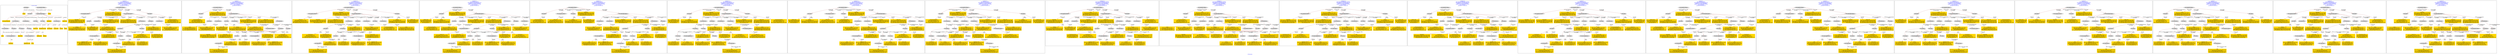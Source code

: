 digraph n0 {
fontcolor="blue"
remincross="true"
label="s05-met.json"
subgraph cluster_0 {
label="1-correct model"
n2[style="filled",color="white",fillcolor="lightgray",label="E12_Production1"];
n3[style="filled",color="white",fillcolor="lightgray",label="E21_Person1"];
n4[style="filled",color="white",fillcolor="lightgray",label="E55_Type3"];
n5[style="filled",color="white",fillcolor="lightgray",label="E52_Time-Span1"];
n6[style="filled",color="white",fillcolor="lightgray",label="E53_Place1"];
n7[style="filled",color="white",fillcolor="lightgray",label="E82_Actor_Appellation1"];
n8[shape="plaintext",style="filled",fillcolor="gold",label="Person URI"];
n9[style="filled",color="white",fillcolor="lightgray",label="E22_Man-Made_Object1"];
n10[style="filled",color="white",fillcolor="lightgray",label="E8_Acquisition1"];
n11[style="filled",color="white",fillcolor="lightgray",label="E55_Type1"];
n12[style="filled",color="white",fillcolor="lightgray",label="E55_Type2"];
n13[shape="plaintext",style="filled",fillcolor="gold",label="Description"];
n14[style="filled",color="white",fillcolor="lightgray",label="E54_Dimension1"];
n15[shape="plaintext",style="filled",fillcolor="gold",label="Object URI"];
n16[style="filled",color="white",fillcolor="lightgray",label="E33_Linguistic_Object1"];
n17[style="filled",color="white",fillcolor="lightgray",label="E55_Type4"];
n18[shape="plaintext",style="filled",fillcolor="gold",label="values"];
n19[style="filled",color="white",fillcolor="lightgray",label="E38_Image1"];
n20[shape="plaintext",style="filled",fillcolor="gold",label="image"];
n21[style="filled",color="white",fillcolor="lightgray",label="E44_Place_Appellation1"];
n22[shape="plaintext",style="filled",fillcolor="gold",label="Geography"];
n23[shape="plaintext",style="filled",fillcolor="gold",label="Date"];
n24[shape="plaintext",style="filled",fillcolor="gold",label="values"];
n25[shape="plaintext",style="filled",fillcolor="gold",label="Classification URI"];
n26[shape="plaintext",style="filled",fillcolor="gold",label="Classification"];
n27[shape="plaintext",style="filled",fillcolor="gold",label="Culture URI"];
n28[shape="plaintext",style="filled",fillcolor="gold",label="Culture"];
n29[shape="plaintext",style="filled",fillcolor="gold",label="Medium URI"];
n30[shape="plaintext",style="filled",fillcolor="gold",label="Medium"];
n31[shape="plaintext",style="filled",fillcolor="gold",label="ProvenanceTypeURI"];
n32[shape="plaintext",style="filled",fillcolor="gold",label="Appellation URI"];
n33[shape="plaintext",style="filled",fillcolor="gold",label="Who"];
n34[shape="plaintext",style="filled",fillcolor="gold",label="Credit Line"];
}
subgraph cluster_1 {
label="candidate 0\nlink coherence:0.84375\nnode coherence:0.9354838709677419\nconfidence:0.5476517469148826\nmapping score:0.5406748355905044\ncost:130.99958\n-precision:0.62-recall:0.62"
n36[style="filled",color="white",fillcolor="lightgray",label="E12_Production1"];
n37[style="filled",color="white",fillcolor="lightgray",label="E21_Person1"];
n38[style="filled",color="white",fillcolor="lightgray",label="E55_Type1"];
n39[style="filled",color="white",fillcolor="lightgray",label="E67_Birth1"];
n40[style="filled",color="white",fillcolor="lightgray",label="E74_Group1"];
n41[style="filled",color="white",fillcolor="lightgray",label="E82_Actor_Appellation1"];
n42[style="filled",color="white",fillcolor="lightgray",label="E22_Man-Made_Object1"];
n43[style="filled",color="white",fillcolor="lightgray",label="E38_Image1"];
n44[style="filled",color="white",fillcolor="lightgray",label="E54_Dimension1"];
n45[style="filled",color="white",fillcolor="lightgray",label="E55_Type2"];
n46[style="filled",color="white",fillcolor="lightgray",label="E8_Acquisition1"];
n47[style="filled",color="white",fillcolor="lightgray",label="E33_Linguistic_Object1"];
n48[style="filled",color="white",fillcolor="lightgray",label="E55_Type3"];
n49[style="filled",color="white",fillcolor="lightgray",label="E52_Time-Span1"];
n50[style="filled",color="white",fillcolor="lightgray",label="E33_Linguistic_Object2"];
n51[shape="plaintext",style="filled",fillcolor="gold",label="Medium\n[E55_Type,label,0.514]\n[E29_Design_or_Procedure,P3_has_note,0.434]\n[E33_Linguistic_Object,P3_has_note,0.028]\n[E73_Information_Object,P3_has_note,0.024]"];
n52[shape="plaintext",style="filled",fillcolor="gold",label="Appellation URI\n[E82_Actor_Appellation,classLink,0.903]\n[E21_Person,classLink,0.074]\n[E30_Right,P3_has_note,0.014]\n[E8_Acquisition,P3_has_note,0.009]"];
n53[shape="plaintext",style="filled",fillcolor="gold",label="Culture\n[E74_Group,label,0.572]\n[E74_Group,classLink,0.327]\n[E8_Acquisition,P3_has_note,0.053]\n[E30_Right,P3_has_note,0.048]"];
n54[shape="plaintext",style="filled",fillcolor="gold",label="Description\n[E73_Information_Object,P3_has_note,0.357]\n[E22_Man-Made_Object,P3_has_note,0.295]\n[E33_Linguistic_Object,P3_has_note,0.268]\n[E35_Title,label,0.079]"];
n55[shape="plaintext",style="filled",fillcolor="gold",label="Geography\n[E33_Linguistic_Object,P3_has_note,0.556]\n[E73_Information_Object,P3_has_note,0.186]\n[E22_Man-Made_Object,P3_has_note,0.172]\n[E8_Acquisition,P3_has_note,0.086]"];
n56[shape="plaintext",style="filled",fillcolor="gold",label="image\n[E38_Image,classLink,0.451]\n[E22_Man-Made_Object,classLink,0.31]\n[E21_Person,classLink,0.139]\n[E82_Actor_Appellation,classLink,0.099]"];
n57[shape="plaintext",style="filled",fillcolor="gold",label="values\n[E8_Acquisition,P3_has_note,0.282]\n[E73_Information_Object,P3_has_note,0.26]\n[E33_Linguistic_Object,P3_has_note,0.239]\n[E22_Man-Made_Object,P3_has_note,0.219]"];
n58[shape="plaintext",style="filled",fillcolor="gold",label="Classification\n[E55_Type,label,0.357]\n[E55_Type,classLink,0.26]\n[E31_Document,classLink,0.207]\n[E73_Information_Object,P3_has_note,0.176]"];
n59[shape="plaintext",style="filled",fillcolor="gold",label="Medium URI\n[E57_Material,classLink,0.466]\n[E55_Type,classLink,0.392]\n[E74_Group,classLink,0.141]\n[E55_Type,label,0.0]"];
n60[shape="plaintext",style="filled",fillcolor="gold",label="Classification URI\n[E55_Type,classLink,0.686]\n[E57_Material,classLink,0.158]\n[E74_Group,classLink,0.145]\n[E55_Type,label,0.012]"];
n61[shape="plaintext",style="filled",fillcolor="gold",label="Who\n[E82_Actor_Appellation,label,0.547]\n[E22_Man-Made_Object,classLink,0.224]\n[E8_Acquisition,P3_has_note,0.12]\n[E30_Right,P3_has_note,0.108]"];
n62[shape="plaintext",style="filled",fillcolor="gold",label="Credit Line\n[E30_Right,P3_has_note,0.393]\n[E8_Acquisition,P3_has_note,0.381]\n[E33_Linguistic_Object,P3_has_note,0.126]\n[E73_Information_Object,P3_has_note,0.1]"];
n63[shape="plaintext",style="filled",fillcolor="gold",label="Object URI\n[E22_Man-Made_Object,classLink,0.849]\n[E33_Linguistic_Object,P3_has_note,0.054]\n[E73_Information_Object,P3_has_note,0.05]\n[E22_Man-Made_Object,P3_has_note,0.048]"];
n64[shape="plaintext",style="filled",fillcolor="gold",label="values\n[E54_Dimension,P3_has_note,0.916]\n[E82_Actor_Appellation,label,0.031]\n[E38_Image,classLink,0.027]\n[E73_Information_Object,P3_has_note,0.026]"];
n65[shape="plaintext",style="filled",fillcolor="gold",label="Date\n[E52_Time-Span,P82_at_some_time_within,0.438]\n[E52_Time-Span,label,0.285]\n[E52_Time-Span,P82a_begin_of_the_begin,0.228]\n[E52_Time-Span,P82b_end_of_the_end,0.048]"];
n66[shape="plaintext",style="filled",fillcolor="gold",label="Culture URI\n[E74_Group,classLink,0.501]\n[E55_Type,classLink,0.201]\n[E57_Material,classLink,0.197]\n[E74_Group,label,0.101]"];
n67[shape="plaintext",style="filled",fillcolor="gold",label="ProvenanceTypeURI\n[E55_Type,classLink,0.762]\n[E57_Material,classLink,0.119]\n[E74_Group,classLink,0.116]\n[E33_Linguistic_Object,P3_has_note,0.003]"];
n68[shape="plaintext",style="filled",fillcolor="gold",label="Person URI\n[E21_Person,classLink,0.498]\n[E82_Actor_Appellation,classLink,0.356]\n[E30_Right,P3_has_note,0.09]\n[E8_Acquisition,P3_has_note,0.057]"];
}
subgraph cluster_2 {
label="candidate 1\nlink coherence:0.84375\nnode coherence:0.9354838709677419\nconfidence:0.5476517469148826\nmapping score:0.5406748355905044\ncost:131.009582\n-precision:0.62-recall:0.62"
n70[style="filled",color="white",fillcolor="lightgray",label="E12_Production1"];
n71[style="filled",color="white",fillcolor="lightgray",label="E21_Person1"];
n72[style="filled",color="white",fillcolor="lightgray",label="E55_Type1"];
n73[style="filled",color="white",fillcolor="lightgray",label="E67_Birth1"];
n74[style="filled",color="white",fillcolor="lightgray",label="E74_Group1"];
n75[style="filled",color="white",fillcolor="lightgray",label="E82_Actor_Appellation1"];
n76[style="filled",color="white",fillcolor="lightgray",label="E22_Man-Made_Object1"];
n77[style="filled",color="white",fillcolor="lightgray",label="E38_Image1"];
n78[style="filled",color="white",fillcolor="lightgray",label="E54_Dimension1"];
n79[style="filled",color="white",fillcolor="lightgray",label="E55_Type2"];
n80[style="filled",color="white",fillcolor="lightgray",label="E8_Acquisition1"];
n81[style="filled",color="white",fillcolor="lightgray",label="E33_Linguistic_Object1"];
n82[style="filled",color="white",fillcolor="lightgray",label="E55_Type3"];
n83[style="filled",color="white",fillcolor="lightgray",label="E52_Time-Span1"];
n84[style="filled",color="white",fillcolor="lightgray",label="E33_Linguistic_Object2"];
n85[shape="plaintext",style="filled",fillcolor="gold",label="Medium\n[E55_Type,label,0.514]\n[E29_Design_or_Procedure,P3_has_note,0.434]\n[E33_Linguistic_Object,P3_has_note,0.028]\n[E73_Information_Object,P3_has_note,0.024]"];
n86[shape="plaintext",style="filled",fillcolor="gold",label="Appellation URI\n[E82_Actor_Appellation,classLink,0.903]\n[E21_Person,classLink,0.074]\n[E30_Right,P3_has_note,0.014]\n[E8_Acquisition,P3_has_note,0.009]"];
n87[shape="plaintext",style="filled",fillcolor="gold",label="Culture\n[E74_Group,label,0.572]\n[E74_Group,classLink,0.327]\n[E8_Acquisition,P3_has_note,0.053]\n[E30_Right,P3_has_note,0.048]"];
n88[shape="plaintext",style="filled",fillcolor="gold",label="Description\n[E73_Information_Object,P3_has_note,0.357]\n[E22_Man-Made_Object,P3_has_note,0.295]\n[E33_Linguistic_Object,P3_has_note,0.268]\n[E35_Title,label,0.079]"];
n89[shape="plaintext",style="filled",fillcolor="gold",label="Geography\n[E33_Linguistic_Object,P3_has_note,0.556]\n[E73_Information_Object,P3_has_note,0.186]\n[E22_Man-Made_Object,P3_has_note,0.172]\n[E8_Acquisition,P3_has_note,0.086]"];
n90[shape="plaintext",style="filled",fillcolor="gold",label="image\n[E38_Image,classLink,0.451]\n[E22_Man-Made_Object,classLink,0.31]\n[E21_Person,classLink,0.139]\n[E82_Actor_Appellation,classLink,0.099]"];
n91[shape="plaintext",style="filled",fillcolor="gold",label="values\n[E8_Acquisition,P3_has_note,0.282]\n[E73_Information_Object,P3_has_note,0.26]\n[E33_Linguistic_Object,P3_has_note,0.239]\n[E22_Man-Made_Object,P3_has_note,0.219]"];
n92[shape="plaintext",style="filled",fillcolor="gold",label="Classification\n[E55_Type,label,0.357]\n[E55_Type,classLink,0.26]\n[E31_Document,classLink,0.207]\n[E73_Information_Object,P3_has_note,0.176]"];
n93[shape="plaintext",style="filled",fillcolor="gold",label="Medium URI\n[E57_Material,classLink,0.466]\n[E55_Type,classLink,0.392]\n[E74_Group,classLink,0.141]\n[E55_Type,label,0.0]"];
n94[shape="plaintext",style="filled",fillcolor="gold",label="Classification URI\n[E55_Type,classLink,0.686]\n[E57_Material,classLink,0.158]\n[E74_Group,classLink,0.145]\n[E55_Type,label,0.012]"];
n95[shape="plaintext",style="filled",fillcolor="gold",label="Who\n[E82_Actor_Appellation,label,0.547]\n[E22_Man-Made_Object,classLink,0.224]\n[E8_Acquisition,P3_has_note,0.12]\n[E30_Right,P3_has_note,0.108]"];
n96[shape="plaintext",style="filled",fillcolor="gold",label="Credit Line\n[E30_Right,P3_has_note,0.393]\n[E8_Acquisition,P3_has_note,0.381]\n[E33_Linguistic_Object,P3_has_note,0.126]\n[E73_Information_Object,P3_has_note,0.1]"];
n97[shape="plaintext",style="filled",fillcolor="gold",label="Object URI\n[E22_Man-Made_Object,classLink,0.849]\n[E33_Linguistic_Object,P3_has_note,0.054]\n[E73_Information_Object,P3_has_note,0.05]\n[E22_Man-Made_Object,P3_has_note,0.048]"];
n98[shape="plaintext",style="filled",fillcolor="gold",label="values\n[E54_Dimension,P3_has_note,0.916]\n[E82_Actor_Appellation,label,0.031]\n[E38_Image,classLink,0.027]\n[E73_Information_Object,P3_has_note,0.026]"];
n99[shape="plaintext",style="filled",fillcolor="gold",label="Date\n[E52_Time-Span,P82_at_some_time_within,0.438]\n[E52_Time-Span,label,0.285]\n[E52_Time-Span,P82a_begin_of_the_begin,0.228]\n[E52_Time-Span,P82b_end_of_the_end,0.048]"];
n100[shape="plaintext",style="filled",fillcolor="gold",label="Culture URI\n[E74_Group,classLink,0.501]\n[E55_Type,classLink,0.201]\n[E57_Material,classLink,0.197]\n[E74_Group,label,0.101]"];
n101[shape="plaintext",style="filled",fillcolor="gold",label="ProvenanceTypeURI\n[E55_Type,classLink,0.762]\n[E57_Material,classLink,0.119]\n[E74_Group,classLink,0.116]\n[E33_Linguistic_Object,P3_has_note,0.003]"];
n102[shape="plaintext",style="filled",fillcolor="gold",label="Person URI\n[E21_Person,classLink,0.498]\n[E82_Actor_Appellation,classLink,0.356]\n[E30_Right,P3_has_note,0.09]\n[E8_Acquisition,P3_has_note,0.057]"];
}
subgraph cluster_3 {
label="candidate 10\nlink coherence:0.84375\nnode coherence:0.9354838709677419\nconfidence:0.5359535229655183\nmapping score:0.536775427607383\ncost:229.99958\n-precision:0.59-recall:0.59"
n104[style="filled",color="white",fillcolor="lightgray",label="E12_Production1"];
n105[style="filled",color="white",fillcolor="lightgray",label="E21_Person1"];
n106[style="filled",color="white",fillcolor="lightgray",label="E55_Type1"];
n107[style="filled",color="white",fillcolor="lightgray",label="E67_Birth1"];
n108[style="filled",color="white",fillcolor="lightgray",label="E74_Group1"];
n109[style="filled",color="white",fillcolor="lightgray",label="E82_Actor_Appellation1"];
n110[style="filled",color="white",fillcolor="lightgray",label="E22_Man-Made_Object1"];
n111[style="filled",color="white",fillcolor="lightgray",label="E38_Image1"];
n112[style="filled",color="white",fillcolor="lightgray",label="E54_Dimension1"];
n113[style="filled",color="white",fillcolor="lightgray",label="E55_Type2"];
n114[style="filled",color="white",fillcolor="lightgray",label="E8_Acquisition1"];
n115[style="filled",color="white",fillcolor="lightgray",label="E33_Linguistic_Object1"];
n116[style="filled",color="white",fillcolor="lightgray",label="E55_Type3"];
n117[style="filled",color="white",fillcolor="lightgray",label="E52_Time-Span1"];
n118[style="filled",color="white",fillcolor="lightgray",label="E33_Linguistic_Object2"];
n119[shape="plaintext",style="filled",fillcolor="gold",label="Appellation URI\n[E82_Actor_Appellation,classLink,0.903]\n[E21_Person,classLink,0.074]\n[E30_Right,P3_has_note,0.014]\n[E8_Acquisition,P3_has_note,0.009]"];
n120[shape="plaintext",style="filled",fillcolor="gold",label="Culture\n[E74_Group,label,0.572]\n[E74_Group,classLink,0.327]\n[E8_Acquisition,P3_has_note,0.053]\n[E30_Right,P3_has_note,0.048]"];
n121[shape="plaintext",style="filled",fillcolor="gold",label="Medium\n[E55_Type,label,0.514]\n[E29_Design_or_Procedure,P3_has_note,0.434]\n[E33_Linguistic_Object,P3_has_note,0.028]\n[E73_Information_Object,P3_has_note,0.024]"];
n122[shape="plaintext",style="filled",fillcolor="gold",label="Description\n[E73_Information_Object,P3_has_note,0.357]\n[E22_Man-Made_Object,P3_has_note,0.295]\n[E33_Linguistic_Object,P3_has_note,0.268]\n[E35_Title,label,0.079]"];
n123[shape="plaintext",style="filled",fillcolor="gold",label="Credit Line\n[E30_Right,P3_has_note,0.393]\n[E8_Acquisition,P3_has_note,0.381]\n[E33_Linguistic_Object,P3_has_note,0.126]\n[E73_Information_Object,P3_has_note,0.1]"];
n124[shape="plaintext",style="filled",fillcolor="gold",label="image\n[E38_Image,classLink,0.451]\n[E22_Man-Made_Object,classLink,0.31]\n[E21_Person,classLink,0.139]\n[E82_Actor_Appellation,classLink,0.099]"];
n125[shape="plaintext",style="filled",fillcolor="gold",label="Geography\n[E33_Linguistic_Object,P3_has_note,0.556]\n[E73_Information_Object,P3_has_note,0.186]\n[E22_Man-Made_Object,P3_has_note,0.172]\n[E8_Acquisition,P3_has_note,0.086]"];
n126[shape="plaintext",style="filled",fillcolor="gold",label="Classification\n[E55_Type,label,0.357]\n[E55_Type,classLink,0.26]\n[E31_Document,classLink,0.207]\n[E73_Information_Object,P3_has_note,0.176]"];
n127[shape="plaintext",style="filled",fillcolor="gold",label="ProvenanceTypeURI\n[E55_Type,classLink,0.762]\n[E57_Material,classLink,0.119]\n[E74_Group,classLink,0.116]\n[E33_Linguistic_Object,P3_has_note,0.003]"];
n128[shape="plaintext",style="filled",fillcolor="gold",label="Classification URI\n[E55_Type,classLink,0.686]\n[E57_Material,classLink,0.158]\n[E74_Group,classLink,0.145]\n[E55_Type,label,0.012]"];
n129[shape="plaintext",style="filled",fillcolor="gold",label="Who\n[E82_Actor_Appellation,label,0.547]\n[E22_Man-Made_Object,classLink,0.224]\n[E8_Acquisition,P3_has_note,0.12]\n[E30_Right,P3_has_note,0.108]"];
n130[shape="plaintext",style="filled",fillcolor="gold",label="values\n[E8_Acquisition,P3_has_note,0.282]\n[E73_Information_Object,P3_has_note,0.26]\n[E33_Linguistic_Object,P3_has_note,0.239]\n[E22_Man-Made_Object,P3_has_note,0.219]"];
n131[shape="plaintext",style="filled",fillcolor="gold",label="Object URI\n[E22_Man-Made_Object,classLink,0.849]\n[E33_Linguistic_Object,P3_has_note,0.054]\n[E73_Information_Object,P3_has_note,0.05]\n[E22_Man-Made_Object,P3_has_note,0.048]"];
n132[shape="plaintext",style="filled",fillcolor="gold",label="values\n[E54_Dimension,P3_has_note,0.916]\n[E82_Actor_Appellation,label,0.031]\n[E38_Image,classLink,0.027]\n[E73_Information_Object,P3_has_note,0.026]"];
n133[shape="plaintext",style="filled",fillcolor="gold",label="Date\n[E52_Time-Span,P82_at_some_time_within,0.438]\n[E52_Time-Span,label,0.285]\n[E52_Time-Span,P82a_begin_of_the_begin,0.228]\n[E52_Time-Span,P82b_end_of_the_end,0.048]"];
n134[shape="plaintext",style="filled",fillcolor="gold",label="Culture URI\n[E74_Group,classLink,0.501]\n[E55_Type,classLink,0.201]\n[E57_Material,classLink,0.197]\n[E74_Group,label,0.101]"];
n135[shape="plaintext",style="filled",fillcolor="gold",label="Medium URI\n[E57_Material,classLink,0.466]\n[E55_Type,classLink,0.392]\n[E74_Group,classLink,0.141]\n[E55_Type,label,0.0]"];
n136[shape="plaintext",style="filled",fillcolor="gold",label="Person URI\n[E21_Person,classLink,0.498]\n[E82_Actor_Appellation,classLink,0.356]\n[E30_Right,P3_has_note,0.09]\n[E8_Acquisition,P3_has_note,0.057]"];
}
subgraph cluster_4 {
label="candidate 11\nlink coherence:0.84375\nnode coherence:0.9354838709677419\nconfidence:0.5359535229655183\nmapping score:0.536775427607383\ncost:230.009582\n-precision:0.59-recall:0.59"
n138[style="filled",color="white",fillcolor="lightgray",label="E12_Production1"];
n139[style="filled",color="white",fillcolor="lightgray",label="E21_Person1"];
n140[style="filled",color="white",fillcolor="lightgray",label="E55_Type1"];
n141[style="filled",color="white",fillcolor="lightgray",label="E67_Birth1"];
n142[style="filled",color="white",fillcolor="lightgray",label="E74_Group1"];
n143[style="filled",color="white",fillcolor="lightgray",label="E82_Actor_Appellation1"];
n144[style="filled",color="white",fillcolor="lightgray",label="E22_Man-Made_Object1"];
n145[style="filled",color="white",fillcolor="lightgray",label="E38_Image1"];
n146[style="filled",color="white",fillcolor="lightgray",label="E54_Dimension1"];
n147[style="filled",color="white",fillcolor="lightgray",label="E55_Type2"];
n148[style="filled",color="white",fillcolor="lightgray",label="E8_Acquisition1"];
n149[style="filled",color="white",fillcolor="lightgray",label="E33_Linguistic_Object1"];
n150[style="filled",color="white",fillcolor="lightgray",label="E55_Type3"];
n151[style="filled",color="white",fillcolor="lightgray",label="E52_Time-Span1"];
n152[style="filled",color="white",fillcolor="lightgray",label="E33_Linguistic_Object2"];
n153[shape="plaintext",style="filled",fillcolor="gold",label="Appellation URI\n[E82_Actor_Appellation,classLink,0.903]\n[E21_Person,classLink,0.074]\n[E30_Right,P3_has_note,0.014]\n[E8_Acquisition,P3_has_note,0.009]"];
n154[shape="plaintext",style="filled",fillcolor="gold",label="Culture\n[E74_Group,label,0.572]\n[E74_Group,classLink,0.327]\n[E8_Acquisition,P3_has_note,0.053]\n[E30_Right,P3_has_note,0.048]"];
n155[shape="plaintext",style="filled",fillcolor="gold",label="Medium\n[E55_Type,label,0.514]\n[E29_Design_or_Procedure,P3_has_note,0.434]\n[E33_Linguistic_Object,P3_has_note,0.028]\n[E73_Information_Object,P3_has_note,0.024]"];
n156[shape="plaintext",style="filled",fillcolor="gold",label="Description\n[E73_Information_Object,P3_has_note,0.357]\n[E22_Man-Made_Object,P3_has_note,0.295]\n[E33_Linguistic_Object,P3_has_note,0.268]\n[E35_Title,label,0.079]"];
n157[shape="plaintext",style="filled",fillcolor="gold",label="Credit Line\n[E30_Right,P3_has_note,0.393]\n[E8_Acquisition,P3_has_note,0.381]\n[E33_Linguistic_Object,P3_has_note,0.126]\n[E73_Information_Object,P3_has_note,0.1]"];
n158[shape="plaintext",style="filled",fillcolor="gold",label="image\n[E38_Image,classLink,0.451]\n[E22_Man-Made_Object,classLink,0.31]\n[E21_Person,classLink,0.139]\n[E82_Actor_Appellation,classLink,0.099]"];
n159[shape="plaintext",style="filled",fillcolor="gold",label="Geography\n[E33_Linguistic_Object,P3_has_note,0.556]\n[E73_Information_Object,P3_has_note,0.186]\n[E22_Man-Made_Object,P3_has_note,0.172]\n[E8_Acquisition,P3_has_note,0.086]"];
n160[shape="plaintext",style="filled",fillcolor="gold",label="Classification\n[E55_Type,label,0.357]\n[E55_Type,classLink,0.26]\n[E31_Document,classLink,0.207]\n[E73_Information_Object,P3_has_note,0.176]"];
n161[shape="plaintext",style="filled",fillcolor="gold",label="ProvenanceTypeURI\n[E55_Type,classLink,0.762]\n[E57_Material,classLink,0.119]\n[E74_Group,classLink,0.116]\n[E33_Linguistic_Object,P3_has_note,0.003]"];
n162[shape="plaintext",style="filled",fillcolor="gold",label="Classification URI\n[E55_Type,classLink,0.686]\n[E57_Material,classLink,0.158]\n[E74_Group,classLink,0.145]\n[E55_Type,label,0.012]"];
n163[shape="plaintext",style="filled",fillcolor="gold",label="Who\n[E82_Actor_Appellation,label,0.547]\n[E22_Man-Made_Object,classLink,0.224]\n[E8_Acquisition,P3_has_note,0.12]\n[E30_Right,P3_has_note,0.108]"];
n164[shape="plaintext",style="filled",fillcolor="gold",label="values\n[E8_Acquisition,P3_has_note,0.282]\n[E73_Information_Object,P3_has_note,0.26]\n[E33_Linguistic_Object,P3_has_note,0.239]\n[E22_Man-Made_Object,P3_has_note,0.219]"];
n165[shape="plaintext",style="filled",fillcolor="gold",label="Object URI\n[E22_Man-Made_Object,classLink,0.849]\n[E33_Linguistic_Object,P3_has_note,0.054]\n[E73_Information_Object,P3_has_note,0.05]\n[E22_Man-Made_Object,P3_has_note,0.048]"];
n166[shape="plaintext",style="filled",fillcolor="gold",label="values\n[E54_Dimension,P3_has_note,0.916]\n[E82_Actor_Appellation,label,0.031]\n[E38_Image,classLink,0.027]\n[E73_Information_Object,P3_has_note,0.026]"];
n167[shape="plaintext",style="filled",fillcolor="gold",label="Date\n[E52_Time-Span,P82_at_some_time_within,0.438]\n[E52_Time-Span,label,0.285]\n[E52_Time-Span,P82a_begin_of_the_begin,0.228]\n[E52_Time-Span,P82b_end_of_the_end,0.048]"];
n168[shape="plaintext",style="filled",fillcolor="gold",label="Culture URI\n[E74_Group,classLink,0.501]\n[E55_Type,classLink,0.201]\n[E57_Material,classLink,0.197]\n[E74_Group,label,0.101]"];
n169[shape="plaintext",style="filled",fillcolor="gold",label="Medium URI\n[E57_Material,classLink,0.466]\n[E55_Type,classLink,0.392]\n[E74_Group,classLink,0.141]\n[E55_Type,label,0.0]"];
n170[shape="plaintext",style="filled",fillcolor="gold",label="Person URI\n[E21_Person,classLink,0.498]\n[E82_Actor_Appellation,classLink,0.356]\n[E30_Right,P3_has_note,0.09]\n[E8_Acquisition,P3_has_note,0.057]"];
}
subgraph cluster_5 {
label="candidate 12\nlink coherence:0.84375\nnode coherence:0.9354838709677419\nconfidence:0.5359535229655183\nmapping score:0.536775427607383\ncost:230.009592\n-precision:0.56-recall:0.56"
n172[style="filled",color="white",fillcolor="lightgray",label="E12_Production1"];
n173[style="filled",color="white",fillcolor="lightgray",label="E21_Person1"];
n174[style="filled",color="white",fillcolor="lightgray",label="E55_Type1"];
n175[style="filled",color="white",fillcolor="lightgray",label="E67_Birth1"];
n176[style="filled",color="white",fillcolor="lightgray",label="E74_Group1"];
n177[style="filled",color="white",fillcolor="lightgray",label="E82_Actor_Appellation1"];
n178[style="filled",color="white",fillcolor="lightgray",label="E22_Man-Made_Object1"];
n179[style="filled",color="white",fillcolor="lightgray",label="E38_Image1"];
n180[style="filled",color="white",fillcolor="lightgray",label="E54_Dimension1"];
n181[style="filled",color="white",fillcolor="lightgray",label="E8_Acquisition1"];
n182[style="filled",color="white",fillcolor="lightgray",label="E33_Linguistic_Object1"];
n183[style="filled",color="white",fillcolor="lightgray",label="E55_Type3"];
n184[style="filled",color="white",fillcolor="lightgray",label="E52_Time-Span1"];
n185[style="filled",color="white",fillcolor="lightgray",label="E33_Linguistic_Object2"];
n186[style="filled",color="white",fillcolor="lightgray",label="E55_Type2"];
n187[shape="plaintext",style="filled",fillcolor="gold",label="Medium\n[E55_Type,label,0.514]\n[E29_Design_or_Procedure,P3_has_note,0.434]\n[E33_Linguistic_Object,P3_has_note,0.028]\n[E73_Information_Object,P3_has_note,0.024]"];
n188[shape="plaintext",style="filled",fillcolor="gold",label="Appellation URI\n[E82_Actor_Appellation,classLink,0.903]\n[E21_Person,classLink,0.074]\n[E30_Right,P3_has_note,0.014]\n[E8_Acquisition,P3_has_note,0.009]"];
n189[shape="plaintext",style="filled",fillcolor="gold",label="Culture\n[E74_Group,label,0.572]\n[E74_Group,classLink,0.327]\n[E8_Acquisition,P3_has_note,0.053]\n[E30_Right,P3_has_note,0.048]"];
n190[shape="plaintext",style="filled",fillcolor="gold",label="Description\n[E73_Information_Object,P3_has_note,0.357]\n[E22_Man-Made_Object,P3_has_note,0.295]\n[E33_Linguistic_Object,P3_has_note,0.268]\n[E35_Title,label,0.079]"];
n191[shape="plaintext",style="filled",fillcolor="gold",label="Credit Line\n[E30_Right,P3_has_note,0.393]\n[E8_Acquisition,P3_has_note,0.381]\n[E33_Linguistic_Object,P3_has_note,0.126]\n[E73_Information_Object,P3_has_note,0.1]"];
n192[shape="plaintext",style="filled",fillcolor="gold",label="image\n[E38_Image,classLink,0.451]\n[E22_Man-Made_Object,classLink,0.31]\n[E21_Person,classLink,0.139]\n[E82_Actor_Appellation,classLink,0.099]"];
n193[shape="plaintext",style="filled",fillcolor="gold",label="Geography\n[E33_Linguistic_Object,P3_has_note,0.556]\n[E73_Information_Object,P3_has_note,0.186]\n[E22_Man-Made_Object,P3_has_note,0.172]\n[E8_Acquisition,P3_has_note,0.086]"];
n194[shape="plaintext",style="filled",fillcolor="gold",label="Classification\n[E55_Type,label,0.357]\n[E55_Type,classLink,0.26]\n[E31_Document,classLink,0.207]\n[E73_Information_Object,P3_has_note,0.176]"];
n195[shape="plaintext",style="filled",fillcolor="gold",label="Medium URI\n[E57_Material,classLink,0.466]\n[E55_Type,classLink,0.392]\n[E74_Group,classLink,0.141]\n[E55_Type,label,0.0]"];
n196[shape="plaintext",style="filled",fillcolor="gold",label="Classification URI\n[E55_Type,classLink,0.686]\n[E57_Material,classLink,0.158]\n[E74_Group,classLink,0.145]\n[E55_Type,label,0.012]"];
n197[shape="plaintext",style="filled",fillcolor="gold",label="Who\n[E82_Actor_Appellation,label,0.547]\n[E22_Man-Made_Object,classLink,0.224]\n[E8_Acquisition,P3_has_note,0.12]\n[E30_Right,P3_has_note,0.108]"];
n198[shape="plaintext",style="filled",fillcolor="gold",label="values\n[E8_Acquisition,P3_has_note,0.282]\n[E73_Information_Object,P3_has_note,0.26]\n[E33_Linguistic_Object,P3_has_note,0.239]\n[E22_Man-Made_Object,P3_has_note,0.219]"];
n199[shape="plaintext",style="filled",fillcolor="gold",label="Object URI\n[E22_Man-Made_Object,classLink,0.849]\n[E33_Linguistic_Object,P3_has_note,0.054]\n[E73_Information_Object,P3_has_note,0.05]\n[E22_Man-Made_Object,P3_has_note,0.048]"];
n200[shape="plaintext",style="filled",fillcolor="gold",label="values\n[E54_Dimension,P3_has_note,0.916]\n[E82_Actor_Appellation,label,0.031]\n[E38_Image,classLink,0.027]\n[E73_Information_Object,P3_has_note,0.026]"];
n201[shape="plaintext",style="filled",fillcolor="gold",label="Date\n[E52_Time-Span,P82_at_some_time_within,0.438]\n[E52_Time-Span,label,0.285]\n[E52_Time-Span,P82a_begin_of_the_begin,0.228]\n[E52_Time-Span,P82b_end_of_the_end,0.048]"];
n202[shape="plaintext",style="filled",fillcolor="gold",label="Culture URI\n[E74_Group,classLink,0.501]\n[E55_Type,classLink,0.201]\n[E57_Material,classLink,0.197]\n[E74_Group,label,0.101]"];
n203[shape="plaintext",style="filled",fillcolor="gold",label="ProvenanceTypeURI\n[E55_Type,classLink,0.762]\n[E57_Material,classLink,0.119]\n[E74_Group,classLink,0.116]\n[E33_Linguistic_Object,P3_has_note,0.003]"];
n204[shape="plaintext",style="filled",fillcolor="gold",label="Person URI\n[E21_Person,classLink,0.498]\n[E82_Actor_Appellation,classLink,0.356]\n[E30_Right,P3_has_note,0.09]\n[E8_Acquisition,P3_has_note,0.057]"];
}
subgraph cluster_6 {
label="candidate 13\nlink coherence:0.84375\nnode coherence:0.9354838709677419\nconfidence:0.5359535229655183\nmapping score:0.536775427607383\ncost:230.019594\n-precision:0.56-recall:0.56"
n206[style="filled",color="white",fillcolor="lightgray",label="E12_Production1"];
n207[style="filled",color="white",fillcolor="lightgray",label="E21_Person1"];
n208[style="filled",color="white",fillcolor="lightgray",label="E55_Type1"];
n209[style="filled",color="white",fillcolor="lightgray",label="E67_Birth1"];
n210[style="filled",color="white",fillcolor="lightgray",label="E74_Group1"];
n211[style="filled",color="white",fillcolor="lightgray",label="E82_Actor_Appellation1"];
n212[style="filled",color="white",fillcolor="lightgray",label="E22_Man-Made_Object1"];
n213[style="filled",color="white",fillcolor="lightgray",label="E38_Image1"];
n214[style="filled",color="white",fillcolor="lightgray",label="E54_Dimension1"];
n215[style="filled",color="white",fillcolor="lightgray",label="E8_Acquisition1"];
n216[style="filled",color="white",fillcolor="lightgray",label="E33_Linguistic_Object1"];
n217[style="filled",color="white",fillcolor="lightgray",label="E55_Type3"];
n218[style="filled",color="white",fillcolor="lightgray",label="E52_Time-Span1"];
n219[style="filled",color="white",fillcolor="lightgray",label="E55_Type2"];
n220[style="filled",color="white",fillcolor="lightgray",label="E33_Linguistic_Object2"];
n221[shape="plaintext",style="filled",fillcolor="gold",label="Medium\n[E55_Type,label,0.514]\n[E29_Design_or_Procedure,P3_has_note,0.434]\n[E33_Linguistic_Object,P3_has_note,0.028]\n[E73_Information_Object,P3_has_note,0.024]"];
n222[shape="plaintext",style="filled",fillcolor="gold",label="Appellation URI\n[E82_Actor_Appellation,classLink,0.903]\n[E21_Person,classLink,0.074]\n[E30_Right,P3_has_note,0.014]\n[E8_Acquisition,P3_has_note,0.009]"];
n223[shape="plaintext",style="filled",fillcolor="gold",label="Culture\n[E74_Group,label,0.572]\n[E74_Group,classLink,0.327]\n[E8_Acquisition,P3_has_note,0.053]\n[E30_Right,P3_has_note,0.048]"];
n224[shape="plaintext",style="filled",fillcolor="gold",label="Description\n[E73_Information_Object,P3_has_note,0.357]\n[E22_Man-Made_Object,P3_has_note,0.295]\n[E33_Linguistic_Object,P3_has_note,0.268]\n[E35_Title,label,0.079]"];
n225[shape="plaintext",style="filled",fillcolor="gold",label="Credit Line\n[E30_Right,P3_has_note,0.393]\n[E8_Acquisition,P3_has_note,0.381]\n[E33_Linguistic_Object,P3_has_note,0.126]\n[E73_Information_Object,P3_has_note,0.1]"];
n226[shape="plaintext",style="filled",fillcolor="gold",label="image\n[E38_Image,classLink,0.451]\n[E22_Man-Made_Object,classLink,0.31]\n[E21_Person,classLink,0.139]\n[E82_Actor_Appellation,classLink,0.099]"];
n227[shape="plaintext",style="filled",fillcolor="gold",label="Geography\n[E33_Linguistic_Object,P3_has_note,0.556]\n[E73_Information_Object,P3_has_note,0.186]\n[E22_Man-Made_Object,P3_has_note,0.172]\n[E8_Acquisition,P3_has_note,0.086]"];
n228[shape="plaintext",style="filled",fillcolor="gold",label="Classification\n[E55_Type,label,0.357]\n[E55_Type,classLink,0.26]\n[E31_Document,classLink,0.207]\n[E73_Information_Object,P3_has_note,0.176]"];
n229[shape="plaintext",style="filled",fillcolor="gold",label="Medium URI\n[E57_Material,classLink,0.466]\n[E55_Type,classLink,0.392]\n[E74_Group,classLink,0.141]\n[E55_Type,label,0.0]"];
n230[shape="plaintext",style="filled",fillcolor="gold",label="Classification URI\n[E55_Type,classLink,0.686]\n[E57_Material,classLink,0.158]\n[E74_Group,classLink,0.145]\n[E55_Type,label,0.012]"];
n231[shape="plaintext",style="filled",fillcolor="gold",label="Who\n[E82_Actor_Appellation,label,0.547]\n[E22_Man-Made_Object,classLink,0.224]\n[E8_Acquisition,P3_has_note,0.12]\n[E30_Right,P3_has_note,0.108]"];
n232[shape="plaintext",style="filled",fillcolor="gold",label="values\n[E8_Acquisition,P3_has_note,0.282]\n[E73_Information_Object,P3_has_note,0.26]\n[E33_Linguistic_Object,P3_has_note,0.239]\n[E22_Man-Made_Object,P3_has_note,0.219]"];
n233[shape="plaintext",style="filled",fillcolor="gold",label="Object URI\n[E22_Man-Made_Object,classLink,0.849]\n[E33_Linguistic_Object,P3_has_note,0.054]\n[E73_Information_Object,P3_has_note,0.05]\n[E22_Man-Made_Object,P3_has_note,0.048]"];
n234[shape="plaintext",style="filled",fillcolor="gold",label="values\n[E54_Dimension,P3_has_note,0.916]\n[E82_Actor_Appellation,label,0.031]\n[E38_Image,classLink,0.027]\n[E73_Information_Object,P3_has_note,0.026]"];
n235[shape="plaintext",style="filled",fillcolor="gold",label="Date\n[E52_Time-Span,P82_at_some_time_within,0.438]\n[E52_Time-Span,label,0.285]\n[E52_Time-Span,P82a_begin_of_the_begin,0.228]\n[E52_Time-Span,P82b_end_of_the_end,0.048]"];
n236[shape="plaintext",style="filled",fillcolor="gold",label="Culture URI\n[E74_Group,classLink,0.501]\n[E55_Type,classLink,0.201]\n[E57_Material,classLink,0.197]\n[E74_Group,label,0.101]"];
n237[shape="plaintext",style="filled",fillcolor="gold",label="ProvenanceTypeURI\n[E55_Type,classLink,0.762]\n[E57_Material,classLink,0.119]\n[E74_Group,classLink,0.116]\n[E33_Linguistic_Object,P3_has_note,0.003]"];
n238[shape="plaintext",style="filled",fillcolor="gold",label="Person URI\n[E21_Person,classLink,0.498]\n[E82_Actor_Appellation,classLink,0.356]\n[E30_Right,P3_has_note,0.09]\n[E8_Acquisition,P3_has_note,0.057]"];
}
subgraph cluster_7 {
label="candidate 14\nlink coherence:0.84375\nnode coherence:0.9354838709677419\nconfidence:0.5359535229655183\nmapping score:0.536775427607383\ncost:329.009592\n-precision:0.56-recall:0.56"
n240[style="filled",color="white",fillcolor="lightgray",label="E12_Production1"];
n241[style="filled",color="white",fillcolor="lightgray",label="E21_Person1"];
n242[style="filled",color="white",fillcolor="lightgray",label="E55_Type1"];
n243[style="filled",color="white",fillcolor="lightgray",label="E67_Birth1"];
n244[style="filled",color="white",fillcolor="lightgray",label="E74_Group1"];
n245[style="filled",color="white",fillcolor="lightgray",label="E82_Actor_Appellation1"];
n246[style="filled",color="white",fillcolor="lightgray",label="E22_Man-Made_Object1"];
n247[style="filled",color="white",fillcolor="lightgray",label="E38_Image1"];
n248[style="filled",color="white",fillcolor="lightgray",label="E54_Dimension1"];
n249[style="filled",color="white",fillcolor="lightgray",label="E8_Acquisition1"];
n250[style="filled",color="white",fillcolor="lightgray",label="E33_Linguistic_Object1"];
n251[style="filled",color="white",fillcolor="lightgray",label="E55_Type3"];
n252[style="filled",color="white",fillcolor="lightgray",label="E52_Time-Span1"];
n253[style="filled",color="white",fillcolor="lightgray",label="E33_Linguistic_Object2"];
n254[style="filled",color="white",fillcolor="lightgray",label="E55_Type2"];
n255[shape="plaintext",style="filled",fillcolor="gold",label="Appellation URI\n[E82_Actor_Appellation,classLink,0.903]\n[E21_Person,classLink,0.074]\n[E30_Right,P3_has_note,0.014]\n[E8_Acquisition,P3_has_note,0.009]"];
n256[shape="plaintext",style="filled",fillcolor="gold",label="Culture\n[E74_Group,label,0.572]\n[E74_Group,classLink,0.327]\n[E8_Acquisition,P3_has_note,0.053]\n[E30_Right,P3_has_note,0.048]"];
n257[shape="plaintext",style="filled",fillcolor="gold",label="Medium\n[E55_Type,label,0.514]\n[E29_Design_or_Procedure,P3_has_note,0.434]\n[E33_Linguistic_Object,P3_has_note,0.028]\n[E73_Information_Object,P3_has_note,0.024]"];
n258[shape="plaintext",style="filled",fillcolor="gold",label="Description\n[E73_Information_Object,P3_has_note,0.357]\n[E22_Man-Made_Object,P3_has_note,0.295]\n[E33_Linguistic_Object,P3_has_note,0.268]\n[E35_Title,label,0.079]"];
n259[shape="plaintext",style="filled",fillcolor="gold",label="Credit Line\n[E30_Right,P3_has_note,0.393]\n[E8_Acquisition,P3_has_note,0.381]\n[E33_Linguistic_Object,P3_has_note,0.126]\n[E73_Information_Object,P3_has_note,0.1]"];
n260[shape="plaintext",style="filled",fillcolor="gold",label="image\n[E38_Image,classLink,0.451]\n[E22_Man-Made_Object,classLink,0.31]\n[E21_Person,classLink,0.139]\n[E82_Actor_Appellation,classLink,0.099]"];
n261[shape="plaintext",style="filled",fillcolor="gold",label="Geography\n[E33_Linguistic_Object,P3_has_note,0.556]\n[E73_Information_Object,P3_has_note,0.186]\n[E22_Man-Made_Object,P3_has_note,0.172]\n[E8_Acquisition,P3_has_note,0.086]"];
n262[shape="plaintext",style="filled",fillcolor="gold",label="Classification\n[E55_Type,label,0.357]\n[E55_Type,classLink,0.26]\n[E31_Document,classLink,0.207]\n[E73_Information_Object,P3_has_note,0.176]"];
n263[shape="plaintext",style="filled",fillcolor="gold",label="ProvenanceTypeURI\n[E55_Type,classLink,0.762]\n[E57_Material,classLink,0.119]\n[E74_Group,classLink,0.116]\n[E33_Linguistic_Object,P3_has_note,0.003]"];
n264[shape="plaintext",style="filled",fillcolor="gold",label="Classification URI\n[E55_Type,classLink,0.686]\n[E57_Material,classLink,0.158]\n[E74_Group,classLink,0.145]\n[E55_Type,label,0.012]"];
n265[shape="plaintext",style="filled",fillcolor="gold",label="Who\n[E82_Actor_Appellation,label,0.547]\n[E22_Man-Made_Object,classLink,0.224]\n[E8_Acquisition,P3_has_note,0.12]\n[E30_Right,P3_has_note,0.108]"];
n266[shape="plaintext",style="filled",fillcolor="gold",label="values\n[E8_Acquisition,P3_has_note,0.282]\n[E73_Information_Object,P3_has_note,0.26]\n[E33_Linguistic_Object,P3_has_note,0.239]\n[E22_Man-Made_Object,P3_has_note,0.219]"];
n267[shape="plaintext",style="filled",fillcolor="gold",label="Object URI\n[E22_Man-Made_Object,classLink,0.849]\n[E33_Linguistic_Object,P3_has_note,0.054]\n[E73_Information_Object,P3_has_note,0.05]\n[E22_Man-Made_Object,P3_has_note,0.048]"];
n268[shape="plaintext",style="filled",fillcolor="gold",label="values\n[E54_Dimension,P3_has_note,0.916]\n[E82_Actor_Appellation,label,0.031]\n[E38_Image,classLink,0.027]\n[E73_Information_Object,P3_has_note,0.026]"];
n269[shape="plaintext",style="filled",fillcolor="gold",label="Date\n[E52_Time-Span,P82_at_some_time_within,0.438]\n[E52_Time-Span,label,0.285]\n[E52_Time-Span,P82a_begin_of_the_begin,0.228]\n[E52_Time-Span,P82b_end_of_the_end,0.048]"];
n270[shape="plaintext",style="filled",fillcolor="gold",label="Culture URI\n[E74_Group,classLink,0.501]\n[E55_Type,classLink,0.201]\n[E57_Material,classLink,0.197]\n[E74_Group,label,0.101]"];
n271[shape="plaintext",style="filled",fillcolor="gold",label="Medium URI\n[E57_Material,classLink,0.466]\n[E55_Type,classLink,0.392]\n[E74_Group,classLink,0.141]\n[E55_Type,label,0.0]"];
n272[shape="plaintext",style="filled",fillcolor="gold",label="Person URI\n[E21_Person,classLink,0.498]\n[E82_Actor_Appellation,classLink,0.356]\n[E30_Right,P3_has_note,0.09]\n[E8_Acquisition,P3_has_note,0.057]"];
}
subgraph cluster_8 {
label="candidate 15\nlink coherence:0.84375\nnode coherence:0.9354838709677419\nconfidence:0.5359535229655183\nmapping score:0.536775427607383\ncost:329.019594\n-precision:0.56-recall:0.56"
n274[style="filled",color="white",fillcolor="lightgray",label="E12_Production1"];
n275[style="filled",color="white",fillcolor="lightgray",label="E21_Person1"];
n276[style="filled",color="white",fillcolor="lightgray",label="E55_Type1"];
n277[style="filled",color="white",fillcolor="lightgray",label="E67_Birth1"];
n278[style="filled",color="white",fillcolor="lightgray",label="E74_Group1"];
n279[style="filled",color="white",fillcolor="lightgray",label="E82_Actor_Appellation1"];
n280[style="filled",color="white",fillcolor="lightgray",label="E22_Man-Made_Object1"];
n281[style="filled",color="white",fillcolor="lightgray",label="E38_Image1"];
n282[style="filled",color="white",fillcolor="lightgray",label="E54_Dimension1"];
n283[style="filled",color="white",fillcolor="lightgray",label="E8_Acquisition1"];
n284[style="filled",color="white",fillcolor="lightgray",label="E33_Linguistic_Object1"];
n285[style="filled",color="white",fillcolor="lightgray",label="E55_Type3"];
n286[style="filled",color="white",fillcolor="lightgray",label="E52_Time-Span1"];
n287[style="filled",color="white",fillcolor="lightgray",label="E55_Type2"];
n288[style="filled",color="white",fillcolor="lightgray",label="E33_Linguistic_Object2"];
n289[shape="plaintext",style="filled",fillcolor="gold",label="Appellation URI\n[E82_Actor_Appellation,classLink,0.903]\n[E21_Person,classLink,0.074]\n[E30_Right,P3_has_note,0.014]\n[E8_Acquisition,P3_has_note,0.009]"];
n290[shape="plaintext",style="filled",fillcolor="gold",label="Culture\n[E74_Group,label,0.572]\n[E74_Group,classLink,0.327]\n[E8_Acquisition,P3_has_note,0.053]\n[E30_Right,P3_has_note,0.048]"];
n291[shape="plaintext",style="filled",fillcolor="gold",label="Medium\n[E55_Type,label,0.514]\n[E29_Design_or_Procedure,P3_has_note,0.434]\n[E33_Linguistic_Object,P3_has_note,0.028]\n[E73_Information_Object,P3_has_note,0.024]"];
n292[shape="plaintext",style="filled",fillcolor="gold",label="Description\n[E73_Information_Object,P3_has_note,0.357]\n[E22_Man-Made_Object,P3_has_note,0.295]\n[E33_Linguistic_Object,P3_has_note,0.268]\n[E35_Title,label,0.079]"];
n293[shape="plaintext",style="filled",fillcolor="gold",label="Credit Line\n[E30_Right,P3_has_note,0.393]\n[E8_Acquisition,P3_has_note,0.381]\n[E33_Linguistic_Object,P3_has_note,0.126]\n[E73_Information_Object,P3_has_note,0.1]"];
n294[shape="plaintext",style="filled",fillcolor="gold",label="image\n[E38_Image,classLink,0.451]\n[E22_Man-Made_Object,classLink,0.31]\n[E21_Person,classLink,0.139]\n[E82_Actor_Appellation,classLink,0.099]"];
n295[shape="plaintext",style="filled",fillcolor="gold",label="Geography\n[E33_Linguistic_Object,P3_has_note,0.556]\n[E73_Information_Object,P3_has_note,0.186]\n[E22_Man-Made_Object,P3_has_note,0.172]\n[E8_Acquisition,P3_has_note,0.086]"];
n296[shape="plaintext",style="filled",fillcolor="gold",label="Classification\n[E55_Type,label,0.357]\n[E55_Type,classLink,0.26]\n[E31_Document,classLink,0.207]\n[E73_Information_Object,P3_has_note,0.176]"];
n297[shape="plaintext",style="filled",fillcolor="gold",label="ProvenanceTypeURI\n[E55_Type,classLink,0.762]\n[E57_Material,classLink,0.119]\n[E74_Group,classLink,0.116]\n[E33_Linguistic_Object,P3_has_note,0.003]"];
n298[shape="plaintext",style="filled",fillcolor="gold",label="Classification URI\n[E55_Type,classLink,0.686]\n[E57_Material,classLink,0.158]\n[E74_Group,classLink,0.145]\n[E55_Type,label,0.012]"];
n299[shape="plaintext",style="filled",fillcolor="gold",label="Who\n[E82_Actor_Appellation,label,0.547]\n[E22_Man-Made_Object,classLink,0.224]\n[E8_Acquisition,P3_has_note,0.12]\n[E30_Right,P3_has_note,0.108]"];
n300[shape="plaintext",style="filled",fillcolor="gold",label="values\n[E8_Acquisition,P3_has_note,0.282]\n[E73_Information_Object,P3_has_note,0.26]\n[E33_Linguistic_Object,P3_has_note,0.239]\n[E22_Man-Made_Object,P3_has_note,0.219]"];
n301[shape="plaintext",style="filled",fillcolor="gold",label="Object URI\n[E22_Man-Made_Object,classLink,0.849]\n[E33_Linguistic_Object,P3_has_note,0.054]\n[E73_Information_Object,P3_has_note,0.05]\n[E22_Man-Made_Object,P3_has_note,0.048]"];
n302[shape="plaintext",style="filled",fillcolor="gold",label="values\n[E54_Dimension,P3_has_note,0.916]\n[E82_Actor_Appellation,label,0.031]\n[E38_Image,classLink,0.027]\n[E73_Information_Object,P3_has_note,0.026]"];
n303[shape="plaintext",style="filled",fillcolor="gold",label="Date\n[E52_Time-Span,P82_at_some_time_within,0.438]\n[E52_Time-Span,label,0.285]\n[E52_Time-Span,P82a_begin_of_the_begin,0.228]\n[E52_Time-Span,P82b_end_of_the_end,0.048]"];
n304[shape="plaintext",style="filled",fillcolor="gold",label="Culture URI\n[E74_Group,classLink,0.501]\n[E55_Type,classLink,0.201]\n[E57_Material,classLink,0.197]\n[E74_Group,label,0.101]"];
n305[shape="plaintext",style="filled",fillcolor="gold",label="Medium URI\n[E57_Material,classLink,0.466]\n[E55_Type,classLink,0.392]\n[E74_Group,classLink,0.141]\n[E55_Type,label,0.0]"];
n306[shape="plaintext",style="filled",fillcolor="gold",label="Person URI\n[E21_Person,classLink,0.498]\n[E82_Actor_Appellation,classLink,0.356]\n[E30_Right,P3_has_note,0.09]\n[E8_Acquisition,P3_has_note,0.057]"];
}
subgraph cluster_9 {
label="candidate 16\nlink coherence:0.8387096774193549\nnode coherence:0.9354838709677419\nconfidence:0.5476517469148826\nmapping score:0.5406748355905044\ncost:129.99962\n-precision:0.68-recall:0.66"
n308[style="filled",color="white",fillcolor="lightgray",label="E12_Production1"];
n309[style="filled",color="white",fillcolor="lightgray",label="E21_Person1"];
n310[style="filled",color="white",fillcolor="lightgray",label="E52_Time-Span2"];
n311[style="filled",color="white",fillcolor="lightgray",label="E55_Type1"];
n312[style="filled",color="white",fillcolor="lightgray",label="E74_Group1"];
n313[style="filled",color="white",fillcolor="lightgray",label="E82_Actor_Appellation1"];
n314[style="filled",color="white",fillcolor="lightgray",label="E22_Man-Made_Object1"];
n315[style="filled",color="white",fillcolor="lightgray",label="E38_Image1"];
n316[style="filled",color="white",fillcolor="lightgray",label="E54_Dimension1"];
n317[style="filled",color="white",fillcolor="lightgray",label="E55_Type2"];
n318[style="filled",color="white",fillcolor="lightgray",label="E8_Acquisition1"];
n319[style="filled",color="white",fillcolor="lightgray",label="E33_Linguistic_Object1"];
n320[style="filled",color="white",fillcolor="lightgray",label="E55_Type3"];
n321[style="filled",color="white",fillcolor="lightgray",label="E33_Linguistic_Object2"];
n322[shape="plaintext",style="filled",fillcolor="gold",label="Medium\n[E55_Type,label,0.514]\n[E29_Design_or_Procedure,P3_has_note,0.434]\n[E33_Linguistic_Object,P3_has_note,0.028]\n[E73_Information_Object,P3_has_note,0.024]"];
n323[shape="plaintext",style="filled",fillcolor="gold",label="Appellation URI\n[E82_Actor_Appellation,classLink,0.903]\n[E21_Person,classLink,0.074]\n[E30_Right,P3_has_note,0.014]\n[E8_Acquisition,P3_has_note,0.009]"];
n324[shape="plaintext",style="filled",fillcolor="gold",label="Culture\n[E74_Group,label,0.572]\n[E74_Group,classLink,0.327]\n[E8_Acquisition,P3_has_note,0.053]\n[E30_Right,P3_has_note,0.048]"];
n325[shape="plaintext",style="filled",fillcolor="gold",label="Description\n[E73_Information_Object,P3_has_note,0.357]\n[E22_Man-Made_Object,P3_has_note,0.295]\n[E33_Linguistic_Object,P3_has_note,0.268]\n[E35_Title,label,0.079]"];
n326[shape="plaintext",style="filled",fillcolor="gold",label="Geography\n[E33_Linguistic_Object,P3_has_note,0.556]\n[E73_Information_Object,P3_has_note,0.186]\n[E22_Man-Made_Object,P3_has_note,0.172]\n[E8_Acquisition,P3_has_note,0.086]"];
n327[shape="plaintext",style="filled",fillcolor="gold",label="image\n[E38_Image,classLink,0.451]\n[E22_Man-Made_Object,classLink,0.31]\n[E21_Person,classLink,0.139]\n[E82_Actor_Appellation,classLink,0.099]"];
n328[shape="plaintext",style="filled",fillcolor="gold",label="values\n[E8_Acquisition,P3_has_note,0.282]\n[E73_Information_Object,P3_has_note,0.26]\n[E33_Linguistic_Object,P3_has_note,0.239]\n[E22_Man-Made_Object,P3_has_note,0.219]"];
n329[shape="plaintext",style="filled",fillcolor="gold",label="Classification\n[E55_Type,label,0.357]\n[E55_Type,classLink,0.26]\n[E31_Document,classLink,0.207]\n[E73_Information_Object,P3_has_note,0.176]"];
n330[shape="plaintext",style="filled",fillcolor="gold",label="Medium URI\n[E57_Material,classLink,0.466]\n[E55_Type,classLink,0.392]\n[E74_Group,classLink,0.141]\n[E55_Type,label,0.0]"];
n331[shape="plaintext",style="filled",fillcolor="gold",label="Classification URI\n[E55_Type,classLink,0.686]\n[E57_Material,classLink,0.158]\n[E74_Group,classLink,0.145]\n[E55_Type,label,0.012]"];
n332[shape="plaintext",style="filled",fillcolor="gold",label="Who\n[E82_Actor_Appellation,label,0.547]\n[E22_Man-Made_Object,classLink,0.224]\n[E8_Acquisition,P3_has_note,0.12]\n[E30_Right,P3_has_note,0.108]"];
n333[shape="plaintext",style="filled",fillcolor="gold",label="Credit Line\n[E30_Right,P3_has_note,0.393]\n[E8_Acquisition,P3_has_note,0.381]\n[E33_Linguistic_Object,P3_has_note,0.126]\n[E73_Information_Object,P3_has_note,0.1]"];
n334[shape="plaintext",style="filled",fillcolor="gold",label="Object URI\n[E22_Man-Made_Object,classLink,0.849]\n[E33_Linguistic_Object,P3_has_note,0.054]\n[E73_Information_Object,P3_has_note,0.05]\n[E22_Man-Made_Object,P3_has_note,0.048]"];
n335[shape="plaintext",style="filled",fillcolor="gold",label="Date\n[E52_Time-Span,P82_at_some_time_within,0.438]\n[E52_Time-Span,label,0.285]\n[E52_Time-Span,P82a_begin_of_the_begin,0.228]\n[E52_Time-Span,P82b_end_of_the_end,0.048]"];
n336[shape="plaintext",style="filled",fillcolor="gold",label="values\n[E54_Dimension,P3_has_note,0.916]\n[E82_Actor_Appellation,label,0.031]\n[E38_Image,classLink,0.027]\n[E73_Information_Object,P3_has_note,0.026]"];
n337[shape="plaintext",style="filled",fillcolor="gold",label="Culture URI\n[E74_Group,classLink,0.501]\n[E55_Type,classLink,0.201]\n[E57_Material,classLink,0.197]\n[E74_Group,label,0.101]"];
n338[shape="plaintext",style="filled",fillcolor="gold",label="ProvenanceTypeURI\n[E55_Type,classLink,0.762]\n[E57_Material,classLink,0.119]\n[E74_Group,classLink,0.116]\n[E33_Linguistic_Object,P3_has_note,0.003]"];
n339[shape="plaintext",style="filled",fillcolor="gold",label="Person URI\n[E21_Person,classLink,0.498]\n[E82_Actor_Appellation,classLink,0.356]\n[E30_Right,P3_has_note,0.09]\n[E8_Acquisition,P3_has_note,0.057]"];
}
subgraph cluster_10 {
label="candidate 17\nlink coherence:0.8387096774193549\nnode coherence:0.9354838709677419\nconfidence:0.5476517469148826\nmapping score:0.5406748355905044\ncost:130.009622\n-precision:0.68-recall:0.66"
n341[style="filled",color="white",fillcolor="lightgray",label="E12_Production1"];
n342[style="filled",color="white",fillcolor="lightgray",label="E21_Person1"];
n343[style="filled",color="white",fillcolor="lightgray",label="E52_Time-Span2"];
n344[style="filled",color="white",fillcolor="lightgray",label="E55_Type1"];
n345[style="filled",color="white",fillcolor="lightgray",label="E74_Group1"];
n346[style="filled",color="white",fillcolor="lightgray",label="E82_Actor_Appellation1"];
n347[style="filled",color="white",fillcolor="lightgray",label="E22_Man-Made_Object1"];
n348[style="filled",color="white",fillcolor="lightgray",label="E38_Image1"];
n349[style="filled",color="white",fillcolor="lightgray",label="E54_Dimension1"];
n350[style="filled",color="white",fillcolor="lightgray",label="E55_Type2"];
n351[style="filled",color="white",fillcolor="lightgray",label="E8_Acquisition1"];
n352[style="filled",color="white",fillcolor="lightgray",label="E33_Linguistic_Object1"];
n353[style="filled",color="white",fillcolor="lightgray",label="E55_Type3"];
n354[style="filled",color="white",fillcolor="lightgray",label="E33_Linguistic_Object2"];
n355[shape="plaintext",style="filled",fillcolor="gold",label="Medium\n[E55_Type,label,0.514]\n[E29_Design_or_Procedure,P3_has_note,0.434]\n[E33_Linguistic_Object,P3_has_note,0.028]\n[E73_Information_Object,P3_has_note,0.024]"];
n356[shape="plaintext",style="filled",fillcolor="gold",label="Appellation URI\n[E82_Actor_Appellation,classLink,0.903]\n[E21_Person,classLink,0.074]\n[E30_Right,P3_has_note,0.014]\n[E8_Acquisition,P3_has_note,0.009]"];
n357[shape="plaintext",style="filled",fillcolor="gold",label="Culture\n[E74_Group,label,0.572]\n[E74_Group,classLink,0.327]\n[E8_Acquisition,P3_has_note,0.053]\n[E30_Right,P3_has_note,0.048]"];
n358[shape="plaintext",style="filled",fillcolor="gold",label="Description\n[E73_Information_Object,P3_has_note,0.357]\n[E22_Man-Made_Object,P3_has_note,0.295]\n[E33_Linguistic_Object,P3_has_note,0.268]\n[E35_Title,label,0.079]"];
n359[shape="plaintext",style="filled",fillcolor="gold",label="Geography\n[E33_Linguistic_Object,P3_has_note,0.556]\n[E73_Information_Object,P3_has_note,0.186]\n[E22_Man-Made_Object,P3_has_note,0.172]\n[E8_Acquisition,P3_has_note,0.086]"];
n360[shape="plaintext",style="filled",fillcolor="gold",label="image\n[E38_Image,classLink,0.451]\n[E22_Man-Made_Object,classLink,0.31]\n[E21_Person,classLink,0.139]\n[E82_Actor_Appellation,classLink,0.099]"];
n361[shape="plaintext",style="filled",fillcolor="gold",label="values\n[E8_Acquisition,P3_has_note,0.282]\n[E73_Information_Object,P3_has_note,0.26]\n[E33_Linguistic_Object,P3_has_note,0.239]\n[E22_Man-Made_Object,P3_has_note,0.219]"];
n362[shape="plaintext",style="filled",fillcolor="gold",label="Classification\n[E55_Type,label,0.357]\n[E55_Type,classLink,0.26]\n[E31_Document,classLink,0.207]\n[E73_Information_Object,P3_has_note,0.176]"];
n363[shape="plaintext",style="filled",fillcolor="gold",label="Medium URI\n[E57_Material,classLink,0.466]\n[E55_Type,classLink,0.392]\n[E74_Group,classLink,0.141]\n[E55_Type,label,0.0]"];
n364[shape="plaintext",style="filled",fillcolor="gold",label="Classification URI\n[E55_Type,classLink,0.686]\n[E57_Material,classLink,0.158]\n[E74_Group,classLink,0.145]\n[E55_Type,label,0.012]"];
n365[shape="plaintext",style="filled",fillcolor="gold",label="Who\n[E82_Actor_Appellation,label,0.547]\n[E22_Man-Made_Object,classLink,0.224]\n[E8_Acquisition,P3_has_note,0.12]\n[E30_Right,P3_has_note,0.108]"];
n366[shape="plaintext",style="filled",fillcolor="gold",label="Credit Line\n[E30_Right,P3_has_note,0.393]\n[E8_Acquisition,P3_has_note,0.381]\n[E33_Linguistic_Object,P3_has_note,0.126]\n[E73_Information_Object,P3_has_note,0.1]"];
n367[shape="plaintext",style="filled",fillcolor="gold",label="Object URI\n[E22_Man-Made_Object,classLink,0.849]\n[E33_Linguistic_Object,P3_has_note,0.054]\n[E73_Information_Object,P3_has_note,0.05]\n[E22_Man-Made_Object,P3_has_note,0.048]"];
n368[shape="plaintext",style="filled",fillcolor="gold",label="Date\n[E52_Time-Span,P82_at_some_time_within,0.438]\n[E52_Time-Span,label,0.285]\n[E52_Time-Span,P82a_begin_of_the_begin,0.228]\n[E52_Time-Span,P82b_end_of_the_end,0.048]"];
n369[shape="plaintext",style="filled",fillcolor="gold",label="values\n[E54_Dimension,P3_has_note,0.916]\n[E82_Actor_Appellation,label,0.031]\n[E38_Image,classLink,0.027]\n[E73_Information_Object,P3_has_note,0.026]"];
n370[shape="plaintext",style="filled",fillcolor="gold",label="Culture URI\n[E74_Group,classLink,0.501]\n[E55_Type,classLink,0.201]\n[E57_Material,classLink,0.197]\n[E74_Group,label,0.101]"];
n371[shape="plaintext",style="filled",fillcolor="gold",label="ProvenanceTypeURI\n[E55_Type,classLink,0.762]\n[E57_Material,classLink,0.119]\n[E74_Group,classLink,0.116]\n[E33_Linguistic_Object,P3_has_note,0.003]"];
n372[shape="plaintext",style="filled",fillcolor="gold",label="Person URI\n[E21_Person,classLink,0.498]\n[E82_Actor_Appellation,classLink,0.356]\n[E30_Right,P3_has_note,0.09]\n[E8_Acquisition,P3_has_note,0.057]"];
}
subgraph cluster_11 {
label="candidate 18\nlink coherence:0.8387096774193549\nnode coherence:0.9354838709677419\nconfidence:0.5476517469148826\nmapping score:0.5406748355905044\ncost:228.99962\n-precision:0.71-recall:0.69"
n374[style="filled",color="white",fillcolor="lightgray",label="E12_Production1"];
n375[style="filled",color="white",fillcolor="lightgray",label="E21_Person1"];
n376[style="filled",color="white",fillcolor="lightgray",label="E52_Time-Span2"];
n377[style="filled",color="white",fillcolor="lightgray",label="E55_Type1"];
n378[style="filled",color="white",fillcolor="lightgray",label="E74_Group1"];
n379[style="filled",color="white",fillcolor="lightgray",label="E82_Actor_Appellation1"];
n380[style="filled",color="white",fillcolor="lightgray",label="E22_Man-Made_Object1"];
n381[style="filled",color="white",fillcolor="lightgray",label="E38_Image1"];
n382[style="filled",color="white",fillcolor="lightgray",label="E54_Dimension1"];
n383[style="filled",color="white",fillcolor="lightgray",label="E55_Type2"];
n384[style="filled",color="white",fillcolor="lightgray",label="E8_Acquisition1"];
n385[style="filled",color="white",fillcolor="lightgray",label="E33_Linguistic_Object1"];
n386[style="filled",color="white",fillcolor="lightgray",label="E55_Type3"];
n387[style="filled",color="white",fillcolor="lightgray",label="E33_Linguistic_Object2"];
n388[shape="plaintext",style="filled",fillcolor="gold",label="Appellation URI\n[E82_Actor_Appellation,classLink,0.903]\n[E21_Person,classLink,0.074]\n[E30_Right,P3_has_note,0.014]\n[E8_Acquisition,P3_has_note,0.009]"];
n389[shape="plaintext",style="filled",fillcolor="gold",label="Culture\n[E74_Group,label,0.572]\n[E74_Group,classLink,0.327]\n[E8_Acquisition,P3_has_note,0.053]\n[E30_Right,P3_has_note,0.048]"];
n390[shape="plaintext",style="filled",fillcolor="gold",label="Medium\n[E55_Type,label,0.514]\n[E29_Design_or_Procedure,P3_has_note,0.434]\n[E33_Linguistic_Object,P3_has_note,0.028]\n[E73_Information_Object,P3_has_note,0.024]"];
n391[shape="plaintext",style="filled",fillcolor="gold",label="Description\n[E73_Information_Object,P3_has_note,0.357]\n[E22_Man-Made_Object,P3_has_note,0.295]\n[E33_Linguistic_Object,P3_has_note,0.268]\n[E35_Title,label,0.079]"];
n392[shape="plaintext",style="filled",fillcolor="gold",label="Geography\n[E33_Linguistic_Object,P3_has_note,0.556]\n[E73_Information_Object,P3_has_note,0.186]\n[E22_Man-Made_Object,P3_has_note,0.172]\n[E8_Acquisition,P3_has_note,0.086]"];
n393[shape="plaintext",style="filled",fillcolor="gold",label="image\n[E38_Image,classLink,0.451]\n[E22_Man-Made_Object,classLink,0.31]\n[E21_Person,classLink,0.139]\n[E82_Actor_Appellation,classLink,0.099]"];
n394[shape="plaintext",style="filled",fillcolor="gold",label="values\n[E8_Acquisition,P3_has_note,0.282]\n[E73_Information_Object,P3_has_note,0.26]\n[E33_Linguistic_Object,P3_has_note,0.239]\n[E22_Man-Made_Object,P3_has_note,0.219]"];
n395[shape="plaintext",style="filled",fillcolor="gold",label="Classification\n[E55_Type,label,0.357]\n[E55_Type,classLink,0.26]\n[E31_Document,classLink,0.207]\n[E73_Information_Object,P3_has_note,0.176]"];
n396[shape="plaintext",style="filled",fillcolor="gold",label="ProvenanceTypeURI\n[E55_Type,classLink,0.762]\n[E57_Material,classLink,0.119]\n[E74_Group,classLink,0.116]\n[E33_Linguistic_Object,P3_has_note,0.003]"];
n397[shape="plaintext",style="filled",fillcolor="gold",label="Classification URI\n[E55_Type,classLink,0.686]\n[E57_Material,classLink,0.158]\n[E74_Group,classLink,0.145]\n[E55_Type,label,0.012]"];
n398[shape="plaintext",style="filled",fillcolor="gold",label="Who\n[E82_Actor_Appellation,label,0.547]\n[E22_Man-Made_Object,classLink,0.224]\n[E8_Acquisition,P3_has_note,0.12]\n[E30_Right,P3_has_note,0.108]"];
n399[shape="plaintext",style="filled",fillcolor="gold",label="Credit Line\n[E30_Right,P3_has_note,0.393]\n[E8_Acquisition,P3_has_note,0.381]\n[E33_Linguistic_Object,P3_has_note,0.126]\n[E73_Information_Object,P3_has_note,0.1]"];
n400[shape="plaintext",style="filled",fillcolor="gold",label="Object URI\n[E22_Man-Made_Object,classLink,0.849]\n[E33_Linguistic_Object,P3_has_note,0.054]\n[E73_Information_Object,P3_has_note,0.05]\n[E22_Man-Made_Object,P3_has_note,0.048]"];
n401[shape="plaintext",style="filled",fillcolor="gold",label="Date\n[E52_Time-Span,P82_at_some_time_within,0.438]\n[E52_Time-Span,label,0.285]\n[E52_Time-Span,P82a_begin_of_the_begin,0.228]\n[E52_Time-Span,P82b_end_of_the_end,0.048]"];
n402[shape="plaintext",style="filled",fillcolor="gold",label="values\n[E54_Dimension,P3_has_note,0.916]\n[E82_Actor_Appellation,label,0.031]\n[E38_Image,classLink,0.027]\n[E73_Information_Object,P3_has_note,0.026]"];
n403[shape="plaintext",style="filled",fillcolor="gold",label="Culture URI\n[E74_Group,classLink,0.501]\n[E55_Type,classLink,0.201]\n[E57_Material,classLink,0.197]\n[E74_Group,label,0.101]"];
n404[shape="plaintext",style="filled",fillcolor="gold",label="Medium URI\n[E57_Material,classLink,0.466]\n[E55_Type,classLink,0.392]\n[E74_Group,classLink,0.141]\n[E55_Type,label,0.0]"];
n405[shape="plaintext",style="filled",fillcolor="gold",label="Person URI\n[E21_Person,classLink,0.498]\n[E82_Actor_Appellation,classLink,0.356]\n[E30_Right,P3_has_note,0.09]\n[E8_Acquisition,P3_has_note,0.057]"];
}
subgraph cluster_12 {
label="candidate 19\nlink coherence:0.8387096774193549\nnode coherence:0.9354838709677419\nconfidence:0.5476517469148826\nmapping score:0.5406748355905044\ncost:229.009622\n-precision:0.71-recall:0.69"
n407[style="filled",color="white",fillcolor="lightgray",label="E12_Production1"];
n408[style="filled",color="white",fillcolor="lightgray",label="E21_Person1"];
n409[style="filled",color="white",fillcolor="lightgray",label="E52_Time-Span2"];
n410[style="filled",color="white",fillcolor="lightgray",label="E55_Type1"];
n411[style="filled",color="white",fillcolor="lightgray",label="E74_Group1"];
n412[style="filled",color="white",fillcolor="lightgray",label="E82_Actor_Appellation1"];
n413[style="filled",color="white",fillcolor="lightgray",label="E22_Man-Made_Object1"];
n414[style="filled",color="white",fillcolor="lightgray",label="E38_Image1"];
n415[style="filled",color="white",fillcolor="lightgray",label="E54_Dimension1"];
n416[style="filled",color="white",fillcolor="lightgray",label="E55_Type2"];
n417[style="filled",color="white",fillcolor="lightgray",label="E8_Acquisition1"];
n418[style="filled",color="white",fillcolor="lightgray",label="E33_Linguistic_Object1"];
n419[style="filled",color="white",fillcolor="lightgray",label="E55_Type3"];
n420[style="filled",color="white",fillcolor="lightgray",label="E33_Linguistic_Object2"];
n421[shape="plaintext",style="filled",fillcolor="gold",label="Appellation URI\n[E82_Actor_Appellation,classLink,0.903]\n[E21_Person,classLink,0.074]\n[E30_Right,P3_has_note,0.014]\n[E8_Acquisition,P3_has_note,0.009]"];
n422[shape="plaintext",style="filled",fillcolor="gold",label="Culture\n[E74_Group,label,0.572]\n[E74_Group,classLink,0.327]\n[E8_Acquisition,P3_has_note,0.053]\n[E30_Right,P3_has_note,0.048]"];
n423[shape="plaintext",style="filled",fillcolor="gold",label="Medium\n[E55_Type,label,0.514]\n[E29_Design_or_Procedure,P3_has_note,0.434]\n[E33_Linguistic_Object,P3_has_note,0.028]\n[E73_Information_Object,P3_has_note,0.024]"];
n424[shape="plaintext",style="filled",fillcolor="gold",label="Description\n[E73_Information_Object,P3_has_note,0.357]\n[E22_Man-Made_Object,P3_has_note,0.295]\n[E33_Linguistic_Object,P3_has_note,0.268]\n[E35_Title,label,0.079]"];
n425[shape="plaintext",style="filled",fillcolor="gold",label="Geography\n[E33_Linguistic_Object,P3_has_note,0.556]\n[E73_Information_Object,P3_has_note,0.186]\n[E22_Man-Made_Object,P3_has_note,0.172]\n[E8_Acquisition,P3_has_note,0.086]"];
n426[shape="plaintext",style="filled",fillcolor="gold",label="image\n[E38_Image,classLink,0.451]\n[E22_Man-Made_Object,classLink,0.31]\n[E21_Person,classLink,0.139]\n[E82_Actor_Appellation,classLink,0.099]"];
n427[shape="plaintext",style="filled",fillcolor="gold",label="values\n[E8_Acquisition,P3_has_note,0.282]\n[E73_Information_Object,P3_has_note,0.26]\n[E33_Linguistic_Object,P3_has_note,0.239]\n[E22_Man-Made_Object,P3_has_note,0.219]"];
n428[shape="plaintext",style="filled",fillcolor="gold",label="Classification\n[E55_Type,label,0.357]\n[E55_Type,classLink,0.26]\n[E31_Document,classLink,0.207]\n[E73_Information_Object,P3_has_note,0.176]"];
n429[shape="plaintext",style="filled",fillcolor="gold",label="ProvenanceTypeURI\n[E55_Type,classLink,0.762]\n[E57_Material,classLink,0.119]\n[E74_Group,classLink,0.116]\n[E33_Linguistic_Object,P3_has_note,0.003]"];
n430[shape="plaintext",style="filled",fillcolor="gold",label="Classification URI\n[E55_Type,classLink,0.686]\n[E57_Material,classLink,0.158]\n[E74_Group,classLink,0.145]\n[E55_Type,label,0.012]"];
n431[shape="plaintext",style="filled",fillcolor="gold",label="Who\n[E82_Actor_Appellation,label,0.547]\n[E22_Man-Made_Object,classLink,0.224]\n[E8_Acquisition,P3_has_note,0.12]\n[E30_Right,P3_has_note,0.108]"];
n432[shape="plaintext",style="filled",fillcolor="gold",label="Credit Line\n[E30_Right,P3_has_note,0.393]\n[E8_Acquisition,P3_has_note,0.381]\n[E33_Linguistic_Object,P3_has_note,0.126]\n[E73_Information_Object,P3_has_note,0.1]"];
n433[shape="plaintext",style="filled",fillcolor="gold",label="Object URI\n[E22_Man-Made_Object,classLink,0.849]\n[E33_Linguistic_Object,P3_has_note,0.054]\n[E73_Information_Object,P3_has_note,0.05]\n[E22_Man-Made_Object,P3_has_note,0.048]"];
n434[shape="plaintext",style="filled",fillcolor="gold",label="Date\n[E52_Time-Span,P82_at_some_time_within,0.438]\n[E52_Time-Span,label,0.285]\n[E52_Time-Span,P82a_begin_of_the_begin,0.228]\n[E52_Time-Span,P82b_end_of_the_end,0.048]"];
n435[shape="plaintext",style="filled",fillcolor="gold",label="values\n[E54_Dimension,P3_has_note,0.916]\n[E82_Actor_Appellation,label,0.031]\n[E38_Image,classLink,0.027]\n[E73_Information_Object,P3_has_note,0.026]"];
n436[shape="plaintext",style="filled",fillcolor="gold",label="Culture URI\n[E74_Group,classLink,0.501]\n[E55_Type,classLink,0.201]\n[E57_Material,classLink,0.197]\n[E74_Group,label,0.101]"];
n437[shape="plaintext",style="filled",fillcolor="gold",label="Medium URI\n[E57_Material,classLink,0.466]\n[E55_Type,classLink,0.392]\n[E74_Group,classLink,0.141]\n[E55_Type,label,0.0]"];
n438[shape="plaintext",style="filled",fillcolor="gold",label="Person URI\n[E21_Person,classLink,0.498]\n[E82_Actor_Appellation,classLink,0.356]\n[E30_Right,P3_has_note,0.09]\n[E8_Acquisition,P3_has_note,0.057]"];
}
subgraph cluster_13 {
label="candidate 2\nlink coherence:0.84375\nnode coherence:0.9354838709677419\nconfidence:0.5476517469148826\nmapping score:0.5406748355905044\ncost:229.99958\n-precision:0.66-recall:0.66"
n440[style="filled",color="white",fillcolor="lightgray",label="E12_Production1"];
n441[style="filled",color="white",fillcolor="lightgray",label="E21_Person1"];
n442[style="filled",color="white",fillcolor="lightgray",label="E55_Type1"];
n443[style="filled",color="white",fillcolor="lightgray",label="E67_Birth1"];
n444[style="filled",color="white",fillcolor="lightgray",label="E74_Group1"];
n445[style="filled",color="white",fillcolor="lightgray",label="E82_Actor_Appellation1"];
n446[style="filled",color="white",fillcolor="lightgray",label="E22_Man-Made_Object1"];
n447[style="filled",color="white",fillcolor="lightgray",label="E38_Image1"];
n448[style="filled",color="white",fillcolor="lightgray",label="E54_Dimension1"];
n449[style="filled",color="white",fillcolor="lightgray",label="E55_Type2"];
n450[style="filled",color="white",fillcolor="lightgray",label="E8_Acquisition1"];
n451[style="filled",color="white",fillcolor="lightgray",label="E33_Linguistic_Object1"];
n452[style="filled",color="white",fillcolor="lightgray",label="E55_Type3"];
n453[style="filled",color="white",fillcolor="lightgray",label="E52_Time-Span1"];
n454[style="filled",color="white",fillcolor="lightgray",label="E33_Linguistic_Object2"];
n455[shape="plaintext",style="filled",fillcolor="gold",label="Appellation URI\n[E82_Actor_Appellation,classLink,0.903]\n[E21_Person,classLink,0.074]\n[E30_Right,P3_has_note,0.014]\n[E8_Acquisition,P3_has_note,0.009]"];
n456[shape="plaintext",style="filled",fillcolor="gold",label="Culture\n[E74_Group,label,0.572]\n[E74_Group,classLink,0.327]\n[E8_Acquisition,P3_has_note,0.053]\n[E30_Right,P3_has_note,0.048]"];
n457[shape="plaintext",style="filled",fillcolor="gold",label="Medium\n[E55_Type,label,0.514]\n[E29_Design_or_Procedure,P3_has_note,0.434]\n[E33_Linguistic_Object,P3_has_note,0.028]\n[E73_Information_Object,P3_has_note,0.024]"];
n458[shape="plaintext",style="filled",fillcolor="gold",label="Description\n[E73_Information_Object,P3_has_note,0.357]\n[E22_Man-Made_Object,P3_has_note,0.295]\n[E33_Linguistic_Object,P3_has_note,0.268]\n[E35_Title,label,0.079]"];
n459[shape="plaintext",style="filled",fillcolor="gold",label="Geography\n[E33_Linguistic_Object,P3_has_note,0.556]\n[E73_Information_Object,P3_has_note,0.186]\n[E22_Man-Made_Object,P3_has_note,0.172]\n[E8_Acquisition,P3_has_note,0.086]"];
n460[shape="plaintext",style="filled",fillcolor="gold",label="image\n[E38_Image,classLink,0.451]\n[E22_Man-Made_Object,classLink,0.31]\n[E21_Person,classLink,0.139]\n[E82_Actor_Appellation,classLink,0.099]"];
n461[shape="plaintext",style="filled",fillcolor="gold",label="values\n[E8_Acquisition,P3_has_note,0.282]\n[E73_Information_Object,P3_has_note,0.26]\n[E33_Linguistic_Object,P3_has_note,0.239]\n[E22_Man-Made_Object,P3_has_note,0.219]"];
n462[shape="plaintext",style="filled",fillcolor="gold",label="Classification\n[E55_Type,label,0.357]\n[E55_Type,classLink,0.26]\n[E31_Document,classLink,0.207]\n[E73_Information_Object,P3_has_note,0.176]"];
n463[shape="plaintext",style="filled",fillcolor="gold",label="ProvenanceTypeURI\n[E55_Type,classLink,0.762]\n[E57_Material,classLink,0.119]\n[E74_Group,classLink,0.116]\n[E33_Linguistic_Object,P3_has_note,0.003]"];
n464[shape="plaintext",style="filled",fillcolor="gold",label="Classification URI\n[E55_Type,classLink,0.686]\n[E57_Material,classLink,0.158]\n[E74_Group,classLink,0.145]\n[E55_Type,label,0.012]"];
n465[shape="plaintext",style="filled",fillcolor="gold",label="Who\n[E82_Actor_Appellation,label,0.547]\n[E22_Man-Made_Object,classLink,0.224]\n[E8_Acquisition,P3_has_note,0.12]\n[E30_Right,P3_has_note,0.108]"];
n466[shape="plaintext",style="filled",fillcolor="gold",label="Credit Line\n[E30_Right,P3_has_note,0.393]\n[E8_Acquisition,P3_has_note,0.381]\n[E33_Linguistic_Object,P3_has_note,0.126]\n[E73_Information_Object,P3_has_note,0.1]"];
n467[shape="plaintext",style="filled",fillcolor="gold",label="Object URI\n[E22_Man-Made_Object,classLink,0.849]\n[E33_Linguistic_Object,P3_has_note,0.054]\n[E73_Information_Object,P3_has_note,0.05]\n[E22_Man-Made_Object,P3_has_note,0.048]"];
n468[shape="plaintext",style="filled",fillcolor="gold",label="values\n[E54_Dimension,P3_has_note,0.916]\n[E82_Actor_Appellation,label,0.031]\n[E38_Image,classLink,0.027]\n[E73_Information_Object,P3_has_note,0.026]"];
n469[shape="plaintext",style="filled",fillcolor="gold",label="Date\n[E52_Time-Span,P82_at_some_time_within,0.438]\n[E52_Time-Span,label,0.285]\n[E52_Time-Span,P82a_begin_of_the_begin,0.228]\n[E52_Time-Span,P82b_end_of_the_end,0.048]"];
n470[shape="plaintext",style="filled",fillcolor="gold",label="Culture URI\n[E74_Group,classLink,0.501]\n[E55_Type,classLink,0.201]\n[E57_Material,classLink,0.197]\n[E74_Group,label,0.101]"];
n471[shape="plaintext",style="filled",fillcolor="gold",label="Medium URI\n[E57_Material,classLink,0.466]\n[E55_Type,classLink,0.392]\n[E74_Group,classLink,0.141]\n[E55_Type,label,0.0]"];
n472[shape="plaintext",style="filled",fillcolor="gold",label="Person URI\n[E21_Person,classLink,0.498]\n[E82_Actor_Appellation,classLink,0.356]\n[E30_Right,P3_has_note,0.09]\n[E8_Acquisition,P3_has_note,0.057]"];
}
subgraph cluster_14 {
label="candidate 3\nlink coherence:0.84375\nnode coherence:0.9354838709677419\nconfidence:0.5476517469148826\nmapping score:0.5406748355905044\ncost:230.009582\n-precision:0.66-recall:0.66"
n474[style="filled",color="white",fillcolor="lightgray",label="E12_Production1"];
n475[style="filled",color="white",fillcolor="lightgray",label="E21_Person1"];
n476[style="filled",color="white",fillcolor="lightgray",label="E55_Type1"];
n477[style="filled",color="white",fillcolor="lightgray",label="E67_Birth1"];
n478[style="filled",color="white",fillcolor="lightgray",label="E74_Group1"];
n479[style="filled",color="white",fillcolor="lightgray",label="E82_Actor_Appellation1"];
n480[style="filled",color="white",fillcolor="lightgray",label="E22_Man-Made_Object1"];
n481[style="filled",color="white",fillcolor="lightgray",label="E38_Image1"];
n482[style="filled",color="white",fillcolor="lightgray",label="E54_Dimension1"];
n483[style="filled",color="white",fillcolor="lightgray",label="E55_Type2"];
n484[style="filled",color="white",fillcolor="lightgray",label="E8_Acquisition1"];
n485[style="filled",color="white",fillcolor="lightgray",label="E33_Linguistic_Object1"];
n486[style="filled",color="white",fillcolor="lightgray",label="E55_Type3"];
n487[style="filled",color="white",fillcolor="lightgray",label="E52_Time-Span1"];
n488[style="filled",color="white",fillcolor="lightgray",label="E33_Linguistic_Object2"];
n489[shape="plaintext",style="filled",fillcolor="gold",label="Appellation URI\n[E82_Actor_Appellation,classLink,0.903]\n[E21_Person,classLink,0.074]\n[E30_Right,P3_has_note,0.014]\n[E8_Acquisition,P3_has_note,0.009]"];
n490[shape="plaintext",style="filled",fillcolor="gold",label="Culture\n[E74_Group,label,0.572]\n[E74_Group,classLink,0.327]\n[E8_Acquisition,P3_has_note,0.053]\n[E30_Right,P3_has_note,0.048]"];
n491[shape="plaintext",style="filled",fillcolor="gold",label="Medium\n[E55_Type,label,0.514]\n[E29_Design_or_Procedure,P3_has_note,0.434]\n[E33_Linguistic_Object,P3_has_note,0.028]\n[E73_Information_Object,P3_has_note,0.024]"];
n492[shape="plaintext",style="filled",fillcolor="gold",label="Description\n[E73_Information_Object,P3_has_note,0.357]\n[E22_Man-Made_Object,P3_has_note,0.295]\n[E33_Linguistic_Object,P3_has_note,0.268]\n[E35_Title,label,0.079]"];
n493[shape="plaintext",style="filled",fillcolor="gold",label="Geography\n[E33_Linguistic_Object,P3_has_note,0.556]\n[E73_Information_Object,P3_has_note,0.186]\n[E22_Man-Made_Object,P3_has_note,0.172]\n[E8_Acquisition,P3_has_note,0.086]"];
n494[shape="plaintext",style="filled",fillcolor="gold",label="image\n[E38_Image,classLink,0.451]\n[E22_Man-Made_Object,classLink,0.31]\n[E21_Person,classLink,0.139]\n[E82_Actor_Appellation,classLink,0.099]"];
n495[shape="plaintext",style="filled",fillcolor="gold",label="values\n[E8_Acquisition,P3_has_note,0.282]\n[E73_Information_Object,P3_has_note,0.26]\n[E33_Linguistic_Object,P3_has_note,0.239]\n[E22_Man-Made_Object,P3_has_note,0.219]"];
n496[shape="plaintext",style="filled",fillcolor="gold",label="Classification\n[E55_Type,label,0.357]\n[E55_Type,classLink,0.26]\n[E31_Document,classLink,0.207]\n[E73_Information_Object,P3_has_note,0.176]"];
n497[shape="plaintext",style="filled",fillcolor="gold",label="ProvenanceTypeURI\n[E55_Type,classLink,0.762]\n[E57_Material,classLink,0.119]\n[E74_Group,classLink,0.116]\n[E33_Linguistic_Object,P3_has_note,0.003]"];
n498[shape="plaintext",style="filled",fillcolor="gold",label="Classification URI\n[E55_Type,classLink,0.686]\n[E57_Material,classLink,0.158]\n[E74_Group,classLink,0.145]\n[E55_Type,label,0.012]"];
n499[shape="plaintext",style="filled",fillcolor="gold",label="Who\n[E82_Actor_Appellation,label,0.547]\n[E22_Man-Made_Object,classLink,0.224]\n[E8_Acquisition,P3_has_note,0.12]\n[E30_Right,P3_has_note,0.108]"];
n500[shape="plaintext",style="filled",fillcolor="gold",label="Credit Line\n[E30_Right,P3_has_note,0.393]\n[E8_Acquisition,P3_has_note,0.381]\n[E33_Linguistic_Object,P3_has_note,0.126]\n[E73_Information_Object,P3_has_note,0.1]"];
n501[shape="plaintext",style="filled",fillcolor="gold",label="Object URI\n[E22_Man-Made_Object,classLink,0.849]\n[E33_Linguistic_Object,P3_has_note,0.054]\n[E73_Information_Object,P3_has_note,0.05]\n[E22_Man-Made_Object,P3_has_note,0.048]"];
n502[shape="plaintext",style="filled",fillcolor="gold",label="values\n[E54_Dimension,P3_has_note,0.916]\n[E82_Actor_Appellation,label,0.031]\n[E38_Image,classLink,0.027]\n[E73_Information_Object,P3_has_note,0.026]"];
n503[shape="plaintext",style="filled",fillcolor="gold",label="Date\n[E52_Time-Span,P82_at_some_time_within,0.438]\n[E52_Time-Span,label,0.285]\n[E52_Time-Span,P82a_begin_of_the_begin,0.228]\n[E52_Time-Span,P82b_end_of_the_end,0.048]"];
n504[shape="plaintext",style="filled",fillcolor="gold",label="Culture URI\n[E74_Group,classLink,0.501]\n[E55_Type,classLink,0.201]\n[E57_Material,classLink,0.197]\n[E74_Group,label,0.101]"];
n505[shape="plaintext",style="filled",fillcolor="gold",label="Medium URI\n[E57_Material,classLink,0.466]\n[E55_Type,classLink,0.392]\n[E74_Group,classLink,0.141]\n[E55_Type,label,0.0]"];
n506[shape="plaintext",style="filled",fillcolor="gold",label="Person URI\n[E21_Person,classLink,0.498]\n[E82_Actor_Appellation,classLink,0.356]\n[E30_Right,P3_has_note,0.09]\n[E8_Acquisition,P3_has_note,0.057]"];
}
subgraph cluster_15 {
label="candidate 4\nlink coherence:0.84375\nnode coherence:0.9354838709677419\nconfidence:0.5476517469148826\nmapping score:0.5406748355905044\ncost:230.009592\n-precision:0.62-recall:0.62"
n508[style="filled",color="white",fillcolor="lightgray",label="E12_Production1"];
n509[style="filled",color="white",fillcolor="lightgray",label="E21_Person1"];
n510[style="filled",color="white",fillcolor="lightgray",label="E55_Type1"];
n511[style="filled",color="white",fillcolor="lightgray",label="E67_Birth1"];
n512[style="filled",color="white",fillcolor="lightgray",label="E74_Group1"];
n513[style="filled",color="white",fillcolor="lightgray",label="E82_Actor_Appellation1"];
n514[style="filled",color="white",fillcolor="lightgray",label="E22_Man-Made_Object1"];
n515[style="filled",color="white",fillcolor="lightgray",label="E38_Image1"];
n516[style="filled",color="white",fillcolor="lightgray",label="E54_Dimension1"];
n517[style="filled",color="white",fillcolor="lightgray",label="E8_Acquisition1"];
n518[style="filled",color="white",fillcolor="lightgray",label="E33_Linguistic_Object1"];
n519[style="filled",color="white",fillcolor="lightgray",label="E55_Type3"];
n520[style="filled",color="white",fillcolor="lightgray",label="E52_Time-Span1"];
n521[style="filled",color="white",fillcolor="lightgray",label="E33_Linguistic_Object2"];
n522[style="filled",color="white",fillcolor="lightgray",label="E55_Type2"];
n523[shape="plaintext",style="filled",fillcolor="gold",label="Medium\n[E55_Type,label,0.514]\n[E29_Design_or_Procedure,P3_has_note,0.434]\n[E33_Linguistic_Object,P3_has_note,0.028]\n[E73_Information_Object,P3_has_note,0.024]"];
n524[shape="plaintext",style="filled",fillcolor="gold",label="Appellation URI\n[E82_Actor_Appellation,classLink,0.903]\n[E21_Person,classLink,0.074]\n[E30_Right,P3_has_note,0.014]\n[E8_Acquisition,P3_has_note,0.009]"];
n525[shape="plaintext",style="filled",fillcolor="gold",label="Culture\n[E74_Group,label,0.572]\n[E74_Group,classLink,0.327]\n[E8_Acquisition,P3_has_note,0.053]\n[E30_Right,P3_has_note,0.048]"];
n526[shape="plaintext",style="filled",fillcolor="gold",label="Description\n[E73_Information_Object,P3_has_note,0.357]\n[E22_Man-Made_Object,P3_has_note,0.295]\n[E33_Linguistic_Object,P3_has_note,0.268]\n[E35_Title,label,0.079]"];
n527[shape="plaintext",style="filled",fillcolor="gold",label="Geography\n[E33_Linguistic_Object,P3_has_note,0.556]\n[E73_Information_Object,P3_has_note,0.186]\n[E22_Man-Made_Object,P3_has_note,0.172]\n[E8_Acquisition,P3_has_note,0.086]"];
n528[shape="plaintext",style="filled",fillcolor="gold",label="image\n[E38_Image,classLink,0.451]\n[E22_Man-Made_Object,classLink,0.31]\n[E21_Person,classLink,0.139]\n[E82_Actor_Appellation,classLink,0.099]"];
n529[shape="plaintext",style="filled",fillcolor="gold",label="values\n[E8_Acquisition,P3_has_note,0.282]\n[E73_Information_Object,P3_has_note,0.26]\n[E33_Linguistic_Object,P3_has_note,0.239]\n[E22_Man-Made_Object,P3_has_note,0.219]"];
n530[shape="plaintext",style="filled",fillcolor="gold",label="Classification\n[E55_Type,label,0.357]\n[E55_Type,classLink,0.26]\n[E31_Document,classLink,0.207]\n[E73_Information_Object,P3_has_note,0.176]"];
n531[shape="plaintext",style="filled",fillcolor="gold",label="Medium URI\n[E57_Material,classLink,0.466]\n[E55_Type,classLink,0.392]\n[E74_Group,classLink,0.141]\n[E55_Type,label,0.0]"];
n532[shape="plaintext",style="filled",fillcolor="gold",label="Classification URI\n[E55_Type,classLink,0.686]\n[E57_Material,classLink,0.158]\n[E74_Group,classLink,0.145]\n[E55_Type,label,0.012]"];
n533[shape="plaintext",style="filled",fillcolor="gold",label="Who\n[E82_Actor_Appellation,label,0.547]\n[E22_Man-Made_Object,classLink,0.224]\n[E8_Acquisition,P3_has_note,0.12]\n[E30_Right,P3_has_note,0.108]"];
n534[shape="plaintext",style="filled",fillcolor="gold",label="Credit Line\n[E30_Right,P3_has_note,0.393]\n[E8_Acquisition,P3_has_note,0.381]\n[E33_Linguistic_Object,P3_has_note,0.126]\n[E73_Information_Object,P3_has_note,0.1]"];
n535[shape="plaintext",style="filled",fillcolor="gold",label="Object URI\n[E22_Man-Made_Object,classLink,0.849]\n[E33_Linguistic_Object,P3_has_note,0.054]\n[E73_Information_Object,P3_has_note,0.05]\n[E22_Man-Made_Object,P3_has_note,0.048]"];
n536[shape="plaintext",style="filled",fillcolor="gold",label="values\n[E54_Dimension,P3_has_note,0.916]\n[E82_Actor_Appellation,label,0.031]\n[E38_Image,classLink,0.027]\n[E73_Information_Object,P3_has_note,0.026]"];
n537[shape="plaintext",style="filled",fillcolor="gold",label="Date\n[E52_Time-Span,P82_at_some_time_within,0.438]\n[E52_Time-Span,label,0.285]\n[E52_Time-Span,P82a_begin_of_the_begin,0.228]\n[E52_Time-Span,P82b_end_of_the_end,0.048]"];
n538[shape="plaintext",style="filled",fillcolor="gold",label="Culture URI\n[E74_Group,classLink,0.501]\n[E55_Type,classLink,0.201]\n[E57_Material,classLink,0.197]\n[E74_Group,label,0.101]"];
n539[shape="plaintext",style="filled",fillcolor="gold",label="ProvenanceTypeURI\n[E55_Type,classLink,0.762]\n[E57_Material,classLink,0.119]\n[E74_Group,classLink,0.116]\n[E33_Linguistic_Object,P3_has_note,0.003]"];
n540[shape="plaintext",style="filled",fillcolor="gold",label="Person URI\n[E21_Person,classLink,0.498]\n[E82_Actor_Appellation,classLink,0.356]\n[E30_Right,P3_has_note,0.09]\n[E8_Acquisition,P3_has_note,0.057]"];
}
subgraph cluster_16 {
label="candidate 5\nlink coherence:0.84375\nnode coherence:0.9354838709677419\nconfidence:0.5476517469148826\nmapping score:0.5406748355905044\ncost:230.019594\n-precision:0.62-recall:0.62"
n542[style="filled",color="white",fillcolor="lightgray",label="E12_Production1"];
n543[style="filled",color="white",fillcolor="lightgray",label="E21_Person1"];
n544[style="filled",color="white",fillcolor="lightgray",label="E55_Type1"];
n545[style="filled",color="white",fillcolor="lightgray",label="E67_Birth1"];
n546[style="filled",color="white",fillcolor="lightgray",label="E74_Group1"];
n547[style="filled",color="white",fillcolor="lightgray",label="E82_Actor_Appellation1"];
n548[style="filled",color="white",fillcolor="lightgray",label="E22_Man-Made_Object1"];
n549[style="filled",color="white",fillcolor="lightgray",label="E38_Image1"];
n550[style="filled",color="white",fillcolor="lightgray",label="E54_Dimension1"];
n551[style="filled",color="white",fillcolor="lightgray",label="E8_Acquisition1"];
n552[style="filled",color="white",fillcolor="lightgray",label="E33_Linguistic_Object1"];
n553[style="filled",color="white",fillcolor="lightgray",label="E55_Type3"];
n554[style="filled",color="white",fillcolor="lightgray",label="E52_Time-Span1"];
n555[style="filled",color="white",fillcolor="lightgray",label="E55_Type2"];
n556[style="filled",color="white",fillcolor="lightgray",label="E33_Linguistic_Object2"];
n557[shape="plaintext",style="filled",fillcolor="gold",label="Medium\n[E55_Type,label,0.514]\n[E29_Design_or_Procedure,P3_has_note,0.434]\n[E33_Linguistic_Object,P3_has_note,0.028]\n[E73_Information_Object,P3_has_note,0.024]"];
n558[shape="plaintext",style="filled",fillcolor="gold",label="Appellation URI\n[E82_Actor_Appellation,classLink,0.903]\n[E21_Person,classLink,0.074]\n[E30_Right,P3_has_note,0.014]\n[E8_Acquisition,P3_has_note,0.009]"];
n559[shape="plaintext",style="filled",fillcolor="gold",label="Culture\n[E74_Group,label,0.572]\n[E74_Group,classLink,0.327]\n[E8_Acquisition,P3_has_note,0.053]\n[E30_Right,P3_has_note,0.048]"];
n560[shape="plaintext",style="filled",fillcolor="gold",label="Description\n[E73_Information_Object,P3_has_note,0.357]\n[E22_Man-Made_Object,P3_has_note,0.295]\n[E33_Linguistic_Object,P3_has_note,0.268]\n[E35_Title,label,0.079]"];
n561[shape="plaintext",style="filled",fillcolor="gold",label="Geography\n[E33_Linguistic_Object,P3_has_note,0.556]\n[E73_Information_Object,P3_has_note,0.186]\n[E22_Man-Made_Object,P3_has_note,0.172]\n[E8_Acquisition,P3_has_note,0.086]"];
n562[shape="plaintext",style="filled",fillcolor="gold",label="image\n[E38_Image,classLink,0.451]\n[E22_Man-Made_Object,classLink,0.31]\n[E21_Person,classLink,0.139]\n[E82_Actor_Appellation,classLink,0.099]"];
n563[shape="plaintext",style="filled",fillcolor="gold",label="values\n[E8_Acquisition,P3_has_note,0.282]\n[E73_Information_Object,P3_has_note,0.26]\n[E33_Linguistic_Object,P3_has_note,0.239]\n[E22_Man-Made_Object,P3_has_note,0.219]"];
n564[shape="plaintext",style="filled",fillcolor="gold",label="Classification\n[E55_Type,label,0.357]\n[E55_Type,classLink,0.26]\n[E31_Document,classLink,0.207]\n[E73_Information_Object,P3_has_note,0.176]"];
n565[shape="plaintext",style="filled",fillcolor="gold",label="Medium URI\n[E57_Material,classLink,0.466]\n[E55_Type,classLink,0.392]\n[E74_Group,classLink,0.141]\n[E55_Type,label,0.0]"];
n566[shape="plaintext",style="filled",fillcolor="gold",label="Classification URI\n[E55_Type,classLink,0.686]\n[E57_Material,classLink,0.158]\n[E74_Group,classLink,0.145]\n[E55_Type,label,0.012]"];
n567[shape="plaintext",style="filled",fillcolor="gold",label="Who\n[E82_Actor_Appellation,label,0.547]\n[E22_Man-Made_Object,classLink,0.224]\n[E8_Acquisition,P3_has_note,0.12]\n[E30_Right,P3_has_note,0.108]"];
n568[shape="plaintext",style="filled",fillcolor="gold",label="Credit Line\n[E30_Right,P3_has_note,0.393]\n[E8_Acquisition,P3_has_note,0.381]\n[E33_Linguistic_Object,P3_has_note,0.126]\n[E73_Information_Object,P3_has_note,0.1]"];
n569[shape="plaintext",style="filled",fillcolor="gold",label="Object URI\n[E22_Man-Made_Object,classLink,0.849]\n[E33_Linguistic_Object,P3_has_note,0.054]\n[E73_Information_Object,P3_has_note,0.05]\n[E22_Man-Made_Object,P3_has_note,0.048]"];
n570[shape="plaintext",style="filled",fillcolor="gold",label="values\n[E54_Dimension,P3_has_note,0.916]\n[E82_Actor_Appellation,label,0.031]\n[E38_Image,classLink,0.027]\n[E73_Information_Object,P3_has_note,0.026]"];
n571[shape="plaintext",style="filled",fillcolor="gold",label="Date\n[E52_Time-Span,P82_at_some_time_within,0.438]\n[E52_Time-Span,label,0.285]\n[E52_Time-Span,P82a_begin_of_the_begin,0.228]\n[E52_Time-Span,P82b_end_of_the_end,0.048]"];
n572[shape="plaintext",style="filled",fillcolor="gold",label="Culture URI\n[E74_Group,classLink,0.501]\n[E55_Type,classLink,0.201]\n[E57_Material,classLink,0.197]\n[E74_Group,label,0.101]"];
n573[shape="plaintext",style="filled",fillcolor="gold",label="ProvenanceTypeURI\n[E55_Type,classLink,0.762]\n[E57_Material,classLink,0.119]\n[E74_Group,classLink,0.116]\n[E33_Linguistic_Object,P3_has_note,0.003]"];
n574[shape="plaintext",style="filled",fillcolor="gold",label="Person URI\n[E21_Person,classLink,0.498]\n[E82_Actor_Appellation,classLink,0.356]\n[E30_Right,P3_has_note,0.09]\n[E8_Acquisition,P3_has_note,0.057]"];
}
subgraph cluster_17 {
label="candidate 6\nlink coherence:0.84375\nnode coherence:0.9354838709677419\nconfidence:0.5476517469148826\nmapping score:0.5406748355905044\ncost:329.009592\n-precision:0.62-recall:0.62"
n576[style="filled",color="white",fillcolor="lightgray",label="E12_Production1"];
n577[style="filled",color="white",fillcolor="lightgray",label="E21_Person1"];
n578[style="filled",color="white",fillcolor="lightgray",label="E55_Type1"];
n579[style="filled",color="white",fillcolor="lightgray",label="E67_Birth1"];
n580[style="filled",color="white",fillcolor="lightgray",label="E74_Group1"];
n581[style="filled",color="white",fillcolor="lightgray",label="E82_Actor_Appellation1"];
n582[style="filled",color="white",fillcolor="lightgray",label="E22_Man-Made_Object1"];
n583[style="filled",color="white",fillcolor="lightgray",label="E38_Image1"];
n584[style="filled",color="white",fillcolor="lightgray",label="E54_Dimension1"];
n585[style="filled",color="white",fillcolor="lightgray",label="E8_Acquisition1"];
n586[style="filled",color="white",fillcolor="lightgray",label="E33_Linguistic_Object1"];
n587[style="filled",color="white",fillcolor="lightgray",label="E55_Type3"];
n588[style="filled",color="white",fillcolor="lightgray",label="E52_Time-Span1"];
n589[style="filled",color="white",fillcolor="lightgray",label="E33_Linguistic_Object2"];
n590[style="filled",color="white",fillcolor="lightgray",label="E55_Type2"];
n591[shape="plaintext",style="filled",fillcolor="gold",label="Appellation URI\n[E82_Actor_Appellation,classLink,0.903]\n[E21_Person,classLink,0.074]\n[E30_Right,P3_has_note,0.014]\n[E8_Acquisition,P3_has_note,0.009]"];
n592[shape="plaintext",style="filled",fillcolor="gold",label="Culture\n[E74_Group,label,0.572]\n[E74_Group,classLink,0.327]\n[E8_Acquisition,P3_has_note,0.053]\n[E30_Right,P3_has_note,0.048]"];
n593[shape="plaintext",style="filled",fillcolor="gold",label="Medium\n[E55_Type,label,0.514]\n[E29_Design_or_Procedure,P3_has_note,0.434]\n[E33_Linguistic_Object,P3_has_note,0.028]\n[E73_Information_Object,P3_has_note,0.024]"];
n594[shape="plaintext",style="filled",fillcolor="gold",label="Description\n[E73_Information_Object,P3_has_note,0.357]\n[E22_Man-Made_Object,P3_has_note,0.295]\n[E33_Linguistic_Object,P3_has_note,0.268]\n[E35_Title,label,0.079]"];
n595[shape="plaintext",style="filled",fillcolor="gold",label="Geography\n[E33_Linguistic_Object,P3_has_note,0.556]\n[E73_Information_Object,P3_has_note,0.186]\n[E22_Man-Made_Object,P3_has_note,0.172]\n[E8_Acquisition,P3_has_note,0.086]"];
n596[shape="plaintext",style="filled",fillcolor="gold",label="image\n[E38_Image,classLink,0.451]\n[E22_Man-Made_Object,classLink,0.31]\n[E21_Person,classLink,0.139]\n[E82_Actor_Appellation,classLink,0.099]"];
n597[shape="plaintext",style="filled",fillcolor="gold",label="values\n[E8_Acquisition,P3_has_note,0.282]\n[E73_Information_Object,P3_has_note,0.26]\n[E33_Linguistic_Object,P3_has_note,0.239]\n[E22_Man-Made_Object,P3_has_note,0.219]"];
n598[shape="plaintext",style="filled",fillcolor="gold",label="Classification\n[E55_Type,label,0.357]\n[E55_Type,classLink,0.26]\n[E31_Document,classLink,0.207]\n[E73_Information_Object,P3_has_note,0.176]"];
n599[shape="plaintext",style="filled",fillcolor="gold",label="ProvenanceTypeURI\n[E55_Type,classLink,0.762]\n[E57_Material,classLink,0.119]\n[E74_Group,classLink,0.116]\n[E33_Linguistic_Object,P3_has_note,0.003]"];
n600[shape="plaintext",style="filled",fillcolor="gold",label="Classification URI\n[E55_Type,classLink,0.686]\n[E57_Material,classLink,0.158]\n[E74_Group,classLink,0.145]\n[E55_Type,label,0.012]"];
n601[shape="plaintext",style="filled",fillcolor="gold",label="Who\n[E82_Actor_Appellation,label,0.547]\n[E22_Man-Made_Object,classLink,0.224]\n[E8_Acquisition,P3_has_note,0.12]\n[E30_Right,P3_has_note,0.108]"];
n602[shape="plaintext",style="filled",fillcolor="gold",label="Credit Line\n[E30_Right,P3_has_note,0.393]\n[E8_Acquisition,P3_has_note,0.381]\n[E33_Linguistic_Object,P3_has_note,0.126]\n[E73_Information_Object,P3_has_note,0.1]"];
n603[shape="plaintext",style="filled",fillcolor="gold",label="Object URI\n[E22_Man-Made_Object,classLink,0.849]\n[E33_Linguistic_Object,P3_has_note,0.054]\n[E73_Information_Object,P3_has_note,0.05]\n[E22_Man-Made_Object,P3_has_note,0.048]"];
n604[shape="plaintext",style="filled",fillcolor="gold",label="values\n[E54_Dimension,P3_has_note,0.916]\n[E82_Actor_Appellation,label,0.031]\n[E38_Image,classLink,0.027]\n[E73_Information_Object,P3_has_note,0.026]"];
n605[shape="plaintext",style="filled",fillcolor="gold",label="Date\n[E52_Time-Span,P82_at_some_time_within,0.438]\n[E52_Time-Span,label,0.285]\n[E52_Time-Span,P82a_begin_of_the_begin,0.228]\n[E52_Time-Span,P82b_end_of_the_end,0.048]"];
n606[shape="plaintext",style="filled",fillcolor="gold",label="Culture URI\n[E74_Group,classLink,0.501]\n[E55_Type,classLink,0.201]\n[E57_Material,classLink,0.197]\n[E74_Group,label,0.101]"];
n607[shape="plaintext",style="filled",fillcolor="gold",label="Medium URI\n[E57_Material,classLink,0.466]\n[E55_Type,classLink,0.392]\n[E74_Group,classLink,0.141]\n[E55_Type,label,0.0]"];
n608[shape="plaintext",style="filled",fillcolor="gold",label="Person URI\n[E21_Person,classLink,0.498]\n[E82_Actor_Appellation,classLink,0.356]\n[E30_Right,P3_has_note,0.09]\n[E8_Acquisition,P3_has_note,0.057]"];
}
subgraph cluster_18 {
label="candidate 7\nlink coherence:0.84375\nnode coherence:0.9354838709677419\nconfidence:0.5476517469148826\nmapping score:0.5406748355905044\ncost:329.019594\n-precision:0.62-recall:0.62"
n610[style="filled",color="white",fillcolor="lightgray",label="E12_Production1"];
n611[style="filled",color="white",fillcolor="lightgray",label="E21_Person1"];
n612[style="filled",color="white",fillcolor="lightgray",label="E55_Type1"];
n613[style="filled",color="white",fillcolor="lightgray",label="E67_Birth1"];
n614[style="filled",color="white",fillcolor="lightgray",label="E74_Group1"];
n615[style="filled",color="white",fillcolor="lightgray",label="E82_Actor_Appellation1"];
n616[style="filled",color="white",fillcolor="lightgray",label="E22_Man-Made_Object1"];
n617[style="filled",color="white",fillcolor="lightgray",label="E38_Image1"];
n618[style="filled",color="white",fillcolor="lightgray",label="E54_Dimension1"];
n619[style="filled",color="white",fillcolor="lightgray",label="E8_Acquisition1"];
n620[style="filled",color="white",fillcolor="lightgray",label="E33_Linguistic_Object1"];
n621[style="filled",color="white",fillcolor="lightgray",label="E55_Type3"];
n622[style="filled",color="white",fillcolor="lightgray",label="E52_Time-Span1"];
n623[style="filled",color="white",fillcolor="lightgray",label="E55_Type2"];
n624[style="filled",color="white",fillcolor="lightgray",label="E33_Linguistic_Object2"];
n625[shape="plaintext",style="filled",fillcolor="gold",label="Appellation URI\n[E82_Actor_Appellation,classLink,0.903]\n[E21_Person,classLink,0.074]\n[E30_Right,P3_has_note,0.014]\n[E8_Acquisition,P3_has_note,0.009]"];
n626[shape="plaintext",style="filled",fillcolor="gold",label="Culture\n[E74_Group,label,0.572]\n[E74_Group,classLink,0.327]\n[E8_Acquisition,P3_has_note,0.053]\n[E30_Right,P3_has_note,0.048]"];
n627[shape="plaintext",style="filled",fillcolor="gold",label="Medium\n[E55_Type,label,0.514]\n[E29_Design_or_Procedure,P3_has_note,0.434]\n[E33_Linguistic_Object,P3_has_note,0.028]\n[E73_Information_Object,P3_has_note,0.024]"];
n628[shape="plaintext",style="filled",fillcolor="gold",label="Description\n[E73_Information_Object,P3_has_note,0.357]\n[E22_Man-Made_Object,P3_has_note,0.295]\n[E33_Linguistic_Object,P3_has_note,0.268]\n[E35_Title,label,0.079]"];
n629[shape="plaintext",style="filled",fillcolor="gold",label="Geography\n[E33_Linguistic_Object,P3_has_note,0.556]\n[E73_Information_Object,P3_has_note,0.186]\n[E22_Man-Made_Object,P3_has_note,0.172]\n[E8_Acquisition,P3_has_note,0.086]"];
n630[shape="plaintext",style="filled",fillcolor="gold",label="image\n[E38_Image,classLink,0.451]\n[E22_Man-Made_Object,classLink,0.31]\n[E21_Person,classLink,0.139]\n[E82_Actor_Appellation,classLink,0.099]"];
n631[shape="plaintext",style="filled",fillcolor="gold",label="values\n[E8_Acquisition,P3_has_note,0.282]\n[E73_Information_Object,P3_has_note,0.26]\n[E33_Linguistic_Object,P3_has_note,0.239]\n[E22_Man-Made_Object,P3_has_note,0.219]"];
n632[shape="plaintext",style="filled",fillcolor="gold",label="Classification\n[E55_Type,label,0.357]\n[E55_Type,classLink,0.26]\n[E31_Document,classLink,0.207]\n[E73_Information_Object,P3_has_note,0.176]"];
n633[shape="plaintext",style="filled",fillcolor="gold",label="ProvenanceTypeURI\n[E55_Type,classLink,0.762]\n[E57_Material,classLink,0.119]\n[E74_Group,classLink,0.116]\n[E33_Linguistic_Object,P3_has_note,0.003]"];
n634[shape="plaintext",style="filled",fillcolor="gold",label="Classification URI\n[E55_Type,classLink,0.686]\n[E57_Material,classLink,0.158]\n[E74_Group,classLink,0.145]\n[E55_Type,label,0.012]"];
n635[shape="plaintext",style="filled",fillcolor="gold",label="Who\n[E82_Actor_Appellation,label,0.547]\n[E22_Man-Made_Object,classLink,0.224]\n[E8_Acquisition,P3_has_note,0.12]\n[E30_Right,P3_has_note,0.108]"];
n636[shape="plaintext",style="filled",fillcolor="gold",label="Credit Line\n[E30_Right,P3_has_note,0.393]\n[E8_Acquisition,P3_has_note,0.381]\n[E33_Linguistic_Object,P3_has_note,0.126]\n[E73_Information_Object,P3_has_note,0.1]"];
n637[shape="plaintext",style="filled",fillcolor="gold",label="Object URI\n[E22_Man-Made_Object,classLink,0.849]\n[E33_Linguistic_Object,P3_has_note,0.054]\n[E73_Information_Object,P3_has_note,0.05]\n[E22_Man-Made_Object,P3_has_note,0.048]"];
n638[shape="plaintext",style="filled",fillcolor="gold",label="values\n[E54_Dimension,P3_has_note,0.916]\n[E82_Actor_Appellation,label,0.031]\n[E38_Image,classLink,0.027]\n[E73_Information_Object,P3_has_note,0.026]"];
n639[shape="plaintext",style="filled",fillcolor="gold",label="Date\n[E52_Time-Span,P82_at_some_time_within,0.438]\n[E52_Time-Span,label,0.285]\n[E52_Time-Span,P82a_begin_of_the_begin,0.228]\n[E52_Time-Span,P82b_end_of_the_end,0.048]"];
n640[shape="plaintext",style="filled",fillcolor="gold",label="Culture URI\n[E74_Group,classLink,0.501]\n[E55_Type,classLink,0.201]\n[E57_Material,classLink,0.197]\n[E74_Group,label,0.101]"];
n641[shape="plaintext",style="filled",fillcolor="gold",label="Medium URI\n[E57_Material,classLink,0.466]\n[E55_Type,classLink,0.392]\n[E74_Group,classLink,0.141]\n[E55_Type,label,0.0]"];
n642[shape="plaintext",style="filled",fillcolor="gold",label="Person URI\n[E21_Person,classLink,0.498]\n[E82_Actor_Appellation,classLink,0.356]\n[E30_Right,P3_has_note,0.09]\n[E8_Acquisition,P3_has_note,0.057]"];
}
subgraph cluster_19 {
label="candidate 8\nlink coherence:0.84375\nnode coherence:0.9354838709677419\nconfidence:0.5359535229655183\nmapping score:0.536775427607383\ncost:130.99958\n-precision:0.56-recall:0.56"
n644[style="filled",color="white",fillcolor="lightgray",label="E12_Production1"];
n645[style="filled",color="white",fillcolor="lightgray",label="E21_Person1"];
n646[style="filled",color="white",fillcolor="lightgray",label="E55_Type1"];
n647[style="filled",color="white",fillcolor="lightgray",label="E67_Birth1"];
n648[style="filled",color="white",fillcolor="lightgray",label="E74_Group1"];
n649[style="filled",color="white",fillcolor="lightgray",label="E82_Actor_Appellation1"];
n650[style="filled",color="white",fillcolor="lightgray",label="E22_Man-Made_Object1"];
n651[style="filled",color="white",fillcolor="lightgray",label="E38_Image1"];
n652[style="filled",color="white",fillcolor="lightgray",label="E54_Dimension1"];
n653[style="filled",color="white",fillcolor="lightgray",label="E55_Type2"];
n654[style="filled",color="white",fillcolor="lightgray",label="E8_Acquisition1"];
n655[style="filled",color="white",fillcolor="lightgray",label="E33_Linguistic_Object1"];
n656[style="filled",color="white",fillcolor="lightgray",label="E55_Type3"];
n657[style="filled",color="white",fillcolor="lightgray",label="E52_Time-Span1"];
n658[style="filled",color="white",fillcolor="lightgray",label="E33_Linguistic_Object2"];
n659[shape="plaintext",style="filled",fillcolor="gold",label="Medium\n[E55_Type,label,0.514]\n[E29_Design_or_Procedure,P3_has_note,0.434]\n[E33_Linguistic_Object,P3_has_note,0.028]\n[E73_Information_Object,P3_has_note,0.024]"];
n660[shape="plaintext",style="filled",fillcolor="gold",label="Appellation URI\n[E82_Actor_Appellation,classLink,0.903]\n[E21_Person,classLink,0.074]\n[E30_Right,P3_has_note,0.014]\n[E8_Acquisition,P3_has_note,0.009]"];
n661[shape="plaintext",style="filled",fillcolor="gold",label="Culture\n[E74_Group,label,0.572]\n[E74_Group,classLink,0.327]\n[E8_Acquisition,P3_has_note,0.053]\n[E30_Right,P3_has_note,0.048]"];
n662[shape="plaintext",style="filled",fillcolor="gold",label="Description\n[E73_Information_Object,P3_has_note,0.357]\n[E22_Man-Made_Object,P3_has_note,0.295]\n[E33_Linguistic_Object,P3_has_note,0.268]\n[E35_Title,label,0.079]"];
n663[shape="plaintext",style="filled",fillcolor="gold",label="Credit Line\n[E30_Right,P3_has_note,0.393]\n[E8_Acquisition,P3_has_note,0.381]\n[E33_Linguistic_Object,P3_has_note,0.126]\n[E73_Information_Object,P3_has_note,0.1]"];
n664[shape="plaintext",style="filled",fillcolor="gold",label="image\n[E38_Image,classLink,0.451]\n[E22_Man-Made_Object,classLink,0.31]\n[E21_Person,classLink,0.139]\n[E82_Actor_Appellation,classLink,0.099]"];
n665[shape="plaintext",style="filled",fillcolor="gold",label="Geography\n[E33_Linguistic_Object,P3_has_note,0.556]\n[E73_Information_Object,P3_has_note,0.186]\n[E22_Man-Made_Object,P3_has_note,0.172]\n[E8_Acquisition,P3_has_note,0.086]"];
n666[shape="plaintext",style="filled",fillcolor="gold",label="Classification\n[E55_Type,label,0.357]\n[E55_Type,classLink,0.26]\n[E31_Document,classLink,0.207]\n[E73_Information_Object,P3_has_note,0.176]"];
n667[shape="plaintext",style="filled",fillcolor="gold",label="Medium URI\n[E57_Material,classLink,0.466]\n[E55_Type,classLink,0.392]\n[E74_Group,classLink,0.141]\n[E55_Type,label,0.0]"];
n668[shape="plaintext",style="filled",fillcolor="gold",label="Classification URI\n[E55_Type,classLink,0.686]\n[E57_Material,classLink,0.158]\n[E74_Group,classLink,0.145]\n[E55_Type,label,0.012]"];
n669[shape="plaintext",style="filled",fillcolor="gold",label="Who\n[E82_Actor_Appellation,label,0.547]\n[E22_Man-Made_Object,classLink,0.224]\n[E8_Acquisition,P3_has_note,0.12]\n[E30_Right,P3_has_note,0.108]"];
n670[shape="plaintext",style="filled",fillcolor="gold",label="values\n[E8_Acquisition,P3_has_note,0.282]\n[E73_Information_Object,P3_has_note,0.26]\n[E33_Linguistic_Object,P3_has_note,0.239]\n[E22_Man-Made_Object,P3_has_note,0.219]"];
n671[shape="plaintext",style="filled",fillcolor="gold",label="Object URI\n[E22_Man-Made_Object,classLink,0.849]\n[E33_Linguistic_Object,P3_has_note,0.054]\n[E73_Information_Object,P3_has_note,0.05]\n[E22_Man-Made_Object,P3_has_note,0.048]"];
n672[shape="plaintext",style="filled",fillcolor="gold",label="values\n[E54_Dimension,P3_has_note,0.916]\n[E82_Actor_Appellation,label,0.031]\n[E38_Image,classLink,0.027]\n[E73_Information_Object,P3_has_note,0.026]"];
n673[shape="plaintext",style="filled",fillcolor="gold",label="Date\n[E52_Time-Span,P82_at_some_time_within,0.438]\n[E52_Time-Span,label,0.285]\n[E52_Time-Span,P82a_begin_of_the_begin,0.228]\n[E52_Time-Span,P82b_end_of_the_end,0.048]"];
n674[shape="plaintext",style="filled",fillcolor="gold",label="Culture URI\n[E74_Group,classLink,0.501]\n[E55_Type,classLink,0.201]\n[E57_Material,classLink,0.197]\n[E74_Group,label,0.101]"];
n675[shape="plaintext",style="filled",fillcolor="gold",label="ProvenanceTypeURI\n[E55_Type,classLink,0.762]\n[E57_Material,classLink,0.119]\n[E74_Group,classLink,0.116]\n[E33_Linguistic_Object,P3_has_note,0.003]"];
n676[shape="plaintext",style="filled",fillcolor="gold",label="Person URI\n[E21_Person,classLink,0.498]\n[E82_Actor_Appellation,classLink,0.356]\n[E30_Right,P3_has_note,0.09]\n[E8_Acquisition,P3_has_note,0.057]"];
}
subgraph cluster_20 {
label="candidate 9\nlink coherence:0.84375\nnode coherence:0.9354838709677419\nconfidence:0.5359535229655183\nmapping score:0.536775427607383\ncost:131.009582\n-precision:0.56-recall:0.56"
n678[style="filled",color="white",fillcolor="lightgray",label="E12_Production1"];
n679[style="filled",color="white",fillcolor="lightgray",label="E21_Person1"];
n680[style="filled",color="white",fillcolor="lightgray",label="E55_Type1"];
n681[style="filled",color="white",fillcolor="lightgray",label="E67_Birth1"];
n682[style="filled",color="white",fillcolor="lightgray",label="E74_Group1"];
n683[style="filled",color="white",fillcolor="lightgray",label="E82_Actor_Appellation1"];
n684[style="filled",color="white",fillcolor="lightgray",label="E22_Man-Made_Object1"];
n685[style="filled",color="white",fillcolor="lightgray",label="E38_Image1"];
n686[style="filled",color="white",fillcolor="lightgray",label="E54_Dimension1"];
n687[style="filled",color="white",fillcolor="lightgray",label="E55_Type2"];
n688[style="filled",color="white",fillcolor="lightgray",label="E8_Acquisition1"];
n689[style="filled",color="white",fillcolor="lightgray",label="E33_Linguistic_Object1"];
n690[style="filled",color="white",fillcolor="lightgray",label="E55_Type3"];
n691[style="filled",color="white",fillcolor="lightgray",label="E52_Time-Span1"];
n692[style="filled",color="white",fillcolor="lightgray",label="E33_Linguistic_Object2"];
n693[shape="plaintext",style="filled",fillcolor="gold",label="Medium\n[E55_Type,label,0.514]\n[E29_Design_or_Procedure,P3_has_note,0.434]\n[E33_Linguistic_Object,P3_has_note,0.028]\n[E73_Information_Object,P3_has_note,0.024]"];
n694[shape="plaintext",style="filled",fillcolor="gold",label="Appellation URI\n[E82_Actor_Appellation,classLink,0.903]\n[E21_Person,classLink,0.074]\n[E30_Right,P3_has_note,0.014]\n[E8_Acquisition,P3_has_note,0.009]"];
n695[shape="plaintext",style="filled",fillcolor="gold",label="Culture\n[E74_Group,label,0.572]\n[E74_Group,classLink,0.327]\n[E8_Acquisition,P3_has_note,0.053]\n[E30_Right,P3_has_note,0.048]"];
n696[shape="plaintext",style="filled",fillcolor="gold",label="Description\n[E73_Information_Object,P3_has_note,0.357]\n[E22_Man-Made_Object,P3_has_note,0.295]\n[E33_Linguistic_Object,P3_has_note,0.268]\n[E35_Title,label,0.079]"];
n697[shape="plaintext",style="filled",fillcolor="gold",label="Credit Line\n[E30_Right,P3_has_note,0.393]\n[E8_Acquisition,P3_has_note,0.381]\n[E33_Linguistic_Object,P3_has_note,0.126]\n[E73_Information_Object,P3_has_note,0.1]"];
n698[shape="plaintext",style="filled",fillcolor="gold",label="image\n[E38_Image,classLink,0.451]\n[E22_Man-Made_Object,classLink,0.31]\n[E21_Person,classLink,0.139]\n[E82_Actor_Appellation,classLink,0.099]"];
n699[shape="plaintext",style="filled",fillcolor="gold",label="Geography\n[E33_Linguistic_Object,P3_has_note,0.556]\n[E73_Information_Object,P3_has_note,0.186]\n[E22_Man-Made_Object,P3_has_note,0.172]\n[E8_Acquisition,P3_has_note,0.086]"];
n700[shape="plaintext",style="filled",fillcolor="gold",label="Classification\n[E55_Type,label,0.357]\n[E55_Type,classLink,0.26]\n[E31_Document,classLink,0.207]\n[E73_Information_Object,P3_has_note,0.176]"];
n701[shape="plaintext",style="filled",fillcolor="gold",label="Medium URI\n[E57_Material,classLink,0.466]\n[E55_Type,classLink,0.392]\n[E74_Group,classLink,0.141]\n[E55_Type,label,0.0]"];
n702[shape="plaintext",style="filled",fillcolor="gold",label="Classification URI\n[E55_Type,classLink,0.686]\n[E57_Material,classLink,0.158]\n[E74_Group,classLink,0.145]\n[E55_Type,label,0.012]"];
n703[shape="plaintext",style="filled",fillcolor="gold",label="Who\n[E82_Actor_Appellation,label,0.547]\n[E22_Man-Made_Object,classLink,0.224]\n[E8_Acquisition,P3_has_note,0.12]\n[E30_Right,P3_has_note,0.108]"];
n704[shape="plaintext",style="filled",fillcolor="gold",label="values\n[E8_Acquisition,P3_has_note,0.282]\n[E73_Information_Object,P3_has_note,0.26]\n[E33_Linguistic_Object,P3_has_note,0.239]\n[E22_Man-Made_Object,P3_has_note,0.219]"];
n705[shape="plaintext",style="filled",fillcolor="gold",label="Object URI\n[E22_Man-Made_Object,classLink,0.849]\n[E33_Linguistic_Object,P3_has_note,0.054]\n[E73_Information_Object,P3_has_note,0.05]\n[E22_Man-Made_Object,P3_has_note,0.048]"];
n706[shape="plaintext",style="filled",fillcolor="gold",label="values\n[E54_Dimension,P3_has_note,0.916]\n[E82_Actor_Appellation,label,0.031]\n[E38_Image,classLink,0.027]\n[E73_Information_Object,P3_has_note,0.026]"];
n707[shape="plaintext",style="filled",fillcolor="gold",label="Date\n[E52_Time-Span,P82_at_some_time_within,0.438]\n[E52_Time-Span,label,0.285]\n[E52_Time-Span,P82a_begin_of_the_begin,0.228]\n[E52_Time-Span,P82b_end_of_the_end,0.048]"];
n708[shape="plaintext",style="filled",fillcolor="gold",label="Culture URI\n[E74_Group,classLink,0.501]\n[E55_Type,classLink,0.201]\n[E57_Material,classLink,0.197]\n[E74_Group,label,0.101]"];
n709[shape="plaintext",style="filled",fillcolor="gold",label="ProvenanceTypeURI\n[E55_Type,classLink,0.762]\n[E57_Material,classLink,0.119]\n[E74_Group,classLink,0.116]\n[E33_Linguistic_Object,P3_has_note,0.003]"];
n710[shape="plaintext",style="filled",fillcolor="gold",label="Person URI\n[E21_Person,classLink,0.498]\n[E82_Actor_Appellation,classLink,0.356]\n[E30_Right,P3_has_note,0.09]\n[E8_Acquisition,P3_has_note,0.057]"];
}
n2 -> n3[color="brown",fontcolor="black",label="P14_carried_out_by"]
n2 -> n4[color="brown",fontcolor="black",label="P32_used_general_technique"]
n2 -> n5[color="brown",fontcolor="black",label="P4_has_time-span"]
n2 -> n6[color="brown",fontcolor="black",label="P7_took_place_at"]
n3 -> n7[color="brown",fontcolor="black",label="P131_is_identified_by"]
n3 -> n8[color="brown",fontcolor="black",label="classLink"]
n9 -> n2[color="brown",fontcolor="black",label="P108i_was_produced_by"]
n9 -> n10[color="brown",fontcolor="black",label="P24i_changed_ownership_through"]
n9 -> n11[color="brown",fontcolor="black",label="P2_has_type"]
n9 -> n12[color="brown",fontcolor="black",label="P2_has_type"]
n9 -> n13[color="brown",fontcolor="black",label="P3_has_note"]
n9 -> n14[color="brown",fontcolor="black",label="P43_has_dimension"]
n9 -> n15[color="brown",fontcolor="black",label="classLink"]
n16 -> n9[color="brown",fontcolor="black",label="P129_is_about"]
n16 -> n17[color="brown",fontcolor="black",label="P2_has_type"]
n16 -> n18[color="brown",fontcolor="black",label="P3_has_note"]
n19 -> n9[color="brown",fontcolor="black",label="P138_represents"]
n19 -> n20[color="brown",fontcolor="black",label="classLink"]
n21 -> n22[color="brown",fontcolor="black",label="label"]
n5 -> n23[color="brown",fontcolor="black",label="P82_at_some_time_within"]
n6 -> n21[color="brown",fontcolor="black",label="P1_is_identified_by"]
n14 -> n24[color="brown",fontcolor="black",label="P3_has_note"]
n11 -> n25[color="brown",fontcolor="black",label="classLink"]
n11 -> n26[color="brown",fontcolor="black",label="label"]
n12 -> n27[color="brown",fontcolor="black",label="classLink"]
n12 -> n28[color="brown",fontcolor="black",label="label"]
n4 -> n29[color="brown",fontcolor="black",label="classLink"]
n4 -> n30[color="brown",fontcolor="black",label="label"]
n17 -> n31[color="brown",fontcolor="black",label="classLink"]
n7 -> n32[color="brown",fontcolor="black",label="classLink"]
n7 -> n33[color="brown",fontcolor="black",label="label"]
n10 -> n34[color="brown",fontcolor="black",label="P3_has_note"]
n36 -> n37[color="brown",fontcolor="black",label="P14_carried_out_by\nw=0.99994"]
n36 -> n38[color="brown",fontcolor="black",label="P32_used_general_technique\nw=0.99996"]
n37 -> n39[color="brown",fontcolor="black",label="P98i_was_born\nw=0.99995"]
n37 -> n40[color="brown",fontcolor="black",label="P107i_is_current_or_former_member_of\nw=0.99997"]
n37 -> n41[color="brown",fontcolor="black",label="P131_is_identified_by\nw=0.99994"]
n42 -> n36[color="brown",fontcolor="black",label="P108i_was_produced_by\nw=0.99994"]
n42 -> n43[color="brown",fontcolor="black",label="P138i_has_representation\nw=1.0"]
n42 -> n44[color="brown",fontcolor="black",label="P43_has_dimension\nw=0.99996"]
n42 -> n45[color="brown",fontcolor="black",label="P2_has_type\nw=0.99999"]
n42 -> n46[color="brown",fontcolor="black",label="P24i_changed_ownership_through\nw=0.99998"]
n47 -> n42[color="brown",fontcolor="black",label="P129_is_about\nw=0.99999"]
n47 -> n48[color="brown",fontcolor="black",label="P2_has_type\nw=0.99999"]
n39 -> n49[color="brown",fontcolor="black",label="P4_has_time-span\nw=0.99997"]
n47 -> n50[color="brown",fontcolor="black",label="P73_has_translation\nw=100.0"]
n45 -> n51[color="brown",fontcolor="black",label="label\nw=1.0"]
n41 -> n52[color="brown",fontcolor="black",label="classLink\nw=1.0"]
n40 -> n53[color="brown",fontcolor="black",label="label\nw=1.0"]
n42 -> n54[color="brown",fontcolor="black",label="P3_has_note\nw=1.0"]
n50 -> n55[color="brown",fontcolor="black",label="P3_has_note\nw=1.0"]
n43 -> n56[color="brown",fontcolor="black",label="classLink\nw=1.0"]
n47 -> n57[color="brown",fontcolor="black",label="P3_has_note\nw=1.0"]
n38 -> n58[color="brown",fontcolor="black",label="label\nw=1.0"]
n45 -> n59[color="brown",fontcolor="black",label="classLink\nw=1.0"]
n38 -> n60[color="brown",fontcolor="black",label="classLink\nw=1.0"]
n41 -> n61[color="brown",fontcolor="black",label="label\nw=1.0"]
n46 -> n62[color="brown",fontcolor="black",label="P3_has_note\nw=1.0"]
n42 -> n63[color="brown",fontcolor="black",label="classLink\nw=1.0"]
n44 -> n64[color="brown",fontcolor="black",label="P3_has_note\nw=1.0"]
n49 -> n65[color="brown",fontcolor="black",label="P82_at_some_time_within\nw=1.0"]
n40 -> n66[color="brown",fontcolor="black",label="classLink\nw=1.0"]
n48 -> n67[color="brown",fontcolor="black",label="classLink\nw=1.0"]
n37 -> n68[color="brown",fontcolor="black",label="classLink\nw=1.0"]
n70 -> n71[color="brown",fontcolor="black",label="P14_carried_out_by\nw=0.99994"]
n70 -> n72[color="brown",fontcolor="black",label="P32_used_general_technique\nw=0.99996"]
n71 -> n73[color="brown",fontcolor="black",label="P98i_was_born\nw=0.99995"]
n71 -> n74[color="brown",fontcolor="black",label="P107i_is_current_or_former_member_of\nw=0.99997"]
n71 -> n75[color="brown",fontcolor="black",label="P131_is_identified_by\nw=0.99994"]
n76 -> n70[color="brown",fontcolor="black",label="P108i_was_produced_by\nw=0.99994"]
n76 -> n77[color="brown",fontcolor="black",label="P138i_has_representation\nw=1.0"]
n76 -> n78[color="brown",fontcolor="black",label="P43_has_dimension\nw=0.99996"]
n76 -> n79[color="brown",fontcolor="black",label="P2_has_type\nw=0.99999"]
n76 -> n80[color="brown",fontcolor="black",label="P24i_changed_ownership_through\nw=0.99998"]
n81 -> n76[color="brown",fontcolor="black",label="P129_is_about\nw=0.99999"]
n81 -> n82[color="brown",fontcolor="black",label="P2_has_type\nw=0.99999"]
n73 -> n83[color="brown",fontcolor="black",label="P4_has_time-span\nw=0.99997"]
n80 -> n84[color="brown",fontcolor="black",label="P16_used_specific_object\nw=100.010002"]
n79 -> n85[color="brown",fontcolor="black",label="label\nw=1.0"]
n75 -> n86[color="brown",fontcolor="black",label="classLink\nw=1.0"]
n74 -> n87[color="brown",fontcolor="black",label="label\nw=1.0"]
n76 -> n88[color="brown",fontcolor="black",label="P3_has_note\nw=1.0"]
n84 -> n89[color="brown",fontcolor="black",label="P3_has_note\nw=1.0"]
n77 -> n90[color="brown",fontcolor="black",label="classLink\nw=1.0"]
n81 -> n91[color="brown",fontcolor="black",label="P3_has_note\nw=1.0"]
n72 -> n92[color="brown",fontcolor="black",label="label\nw=1.0"]
n79 -> n93[color="brown",fontcolor="black",label="classLink\nw=1.0"]
n72 -> n94[color="brown",fontcolor="black",label="classLink\nw=1.0"]
n75 -> n95[color="brown",fontcolor="black",label="label\nw=1.0"]
n80 -> n96[color="brown",fontcolor="black",label="P3_has_note\nw=1.0"]
n76 -> n97[color="brown",fontcolor="black",label="classLink\nw=1.0"]
n78 -> n98[color="brown",fontcolor="black",label="P3_has_note\nw=1.0"]
n83 -> n99[color="brown",fontcolor="black",label="P82_at_some_time_within\nw=1.0"]
n74 -> n100[color="brown",fontcolor="black",label="classLink\nw=1.0"]
n82 -> n101[color="brown",fontcolor="black",label="classLink\nw=1.0"]
n71 -> n102[color="brown",fontcolor="black",label="classLink\nw=1.0"]
n104 -> n105[color="brown",fontcolor="black",label="P14_carried_out_by\nw=0.99994"]
n104 -> n106[color="brown",fontcolor="black",label="P32_used_general_technique\nw=0.99996"]
n105 -> n107[color="brown",fontcolor="black",label="P98i_was_born\nw=0.99995"]
n105 -> n108[color="brown",fontcolor="black",label="P107i_is_current_or_former_member_of\nw=0.99997"]
n105 -> n109[color="brown",fontcolor="black",label="P131_is_identified_by\nw=0.99994"]
n110 -> n104[color="brown",fontcolor="black",label="P108i_was_produced_by\nw=0.99994"]
n110 -> n111[color="brown",fontcolor="black",label="P138i_has_representation\nw=1.0"]
n110 -> n112[color="brown",fontcolor="black",label="P43_has_dimension\nw=0.99996"]
n110 -> n113[color="brown",fontcolor="black",label="P2_has_type\nw=0.99999"]
n110 -> n114[color="brown",fontcolor="black",label="P24i_changed_ownership_through\nw=0.99998"]
n115 -> n110[color="brown",fontcolor="black",label="P129_is_about\nw=0.99999"]
n115 -> n116[color="brown",fontcolor="black",label="P2_has_type\nw=0.99999"]
n107 -> n117[color="brown",fontcolor="black",label="P4_has_time-span\nw=0.99997"]
n115 -> n118[color="brown",fontcolor="black",label="P73_has_translation\nw=100.0"]
n109 -> n119[color="brown",fontcolor="black",label="classLink\nw=1.0"]
n108 -> n120[color="brown",fontcolor="black",label="label\nw=1.0"]
n116 -> n121[color="brown",fontcolor="black",label="label\nw=100.0"]
n110 -> n122[color="brown",fontcolor="black",label="P3_has_note\nw=1.0"]
n118 -> n123[color="brown",fontcolor="black",label="P3_has_note\nw=1.0"]
n111 -> n124[color="brown",fontcolor="black",label="classLink\nw=1.0"]
n115 -> n125[color="brown",fontcolor="black",label="P3_has_note\nw=1.0"]
n106 -> n126[color="brown",fontcolor="black",label="label\nw=1.0"]
n113 -> n127[color="brown",fontcolor="black",label="classLink\nw=1.0"]
n106 -> n128[color="brown",fontcolor="black",label="classLink\nw=1.0"]
n109 -> n129[color="brown",fontcolor="black",label="label\nw=1.0"]
n114 -> n130[color="brown",fontcolor="black",label="P3_has_note\nw=1.0"]
n110 -> n131[color="brown",fontcolor="black",label="classLink\nw=1.0"]
n112 -> n132[color="brown",fontcolor="black",label="P3_has_note\nw=1.0"]
n117 -> n133[color="brown",fontcolor="black",label="P82_at_some_time_within\nw=1.0"]
n108 -> n134[color="brown",fontcolor="black",label="classLink\nw=1.0"]
n116 -> n135[color="brown",fontcolor="black",label="classLink\nw=1.0"]
n105 -> n136[color="brown",fontcolor="black",label="classLink\nw=1.0"]
n138 -> n139[color="brown",fontcolor="black",label="P14_carried_out_by\nw=0.99994"]
n138 -> n140[color="brown",fontcolor="black",label="P32_used_general_technique\nw=0.99996"]
n139 -> n141[color="brown",fontcolor="black",label="P98i_was_born\nw=0.99995"]
n139 -> n142[color="brown",fontcolor="black",label="P107i_is_current_or_former_member_of\nw=0.99997"]
n139 -> n143[color="brown",fontcolor="black",label="P131_is_identified_by\nw=0.99994"]
n144 -> n138[color="brown",fontcolor="black",label="P108i_was_produced_by\nw=0.99994"]
n144 -> n145[color="brown",fontcolor="black",label="P138i_has_representation\nw=1.0"]
n144 -> n146[color="brown",fontcolor="black",label="P43_has_dimension\nw=0.99996"]
n144 -> n147[color="brown",fontcolor="black",label="P2_has_type\nw=0.99999"]
n144 -> n148[color="brown",fontcolor="black",label="P24i_changed_ownership_through\nw=0.99998"]
n149 -> n144[color="brown",fontcolor="black",label="P129_is_about\nw=0.99999"]
n149 -> n150[color="brown",fontcolor="black",label="P2_has_type\nw=0.99999"]
n141 -> n151[color="brown",fontcolor="black",label="P4_has_time-span\nw=0.99997"]
n148 -> n152[color="brown",fontcolor="black",label="P16_used_specific_object\nw=100.010002"]
n143 -> n153[color="brown",fontcolor="black",label="classLink\nw=1.0"]
n142 -> n154[color="brown",fontcolor="black",label="label\nw=1.0"]
n150 -> n155[color="brown",fontcolor="black",label="label\nw=100.0"]
n144 -> n156[color="brown",fontcolor="black",label="P3_has_note\nw=1.0"]
n152 -> n157[color="brown",fontcolor="black",label="P3_has_note\nw=1.0"]
n145 -> n158[color="brown",fontcolor="black",label="classLink\nw=1.0"]
n149 -> n159[color="brown",fontcolor="black",label="P3_has_note\nw=1.0"]
n140 -> n160[color="brown",fontcolor="black",label="label\nw=1.0"]
n147 -> n161[color="brown",fontcolor="black",label="classLink\nw=1.0"]
n140 -> n162[color="brown",fontcolor="black",label="classLink\nw=1.0"]
n143 -> n163[color="brown",fontcolor="black",label="label\nw=1.0"]
n148 -> n164[color="brown",fontcolor="black",label="P3_has_note\nw=1.0"]
n144 -> n165[color="brown",fontcolor="black",label="classLink\nw=1.0"]
n146 -> n166[color="brown",fontcolor="black",label="P3_has_note\nw=1.0"]
n151 -> n167[color="brown",fontcolor="black",label="P82_at_some_time_within\nw=1.0"]
n142 -> n168[color="brown",fontcolor="black",label="classLink\nw=1.0"]
n150 -> n169[color="brown",fontcolor="black",label="classLink\nw=1.0"]
n139 -> n170[color="brown",fontcolor="black",label="classLink\nw=1.0"]
n172 -> n173[color="brown",fontcolor="black",label="P14_carried_out_by\nw=0.99994"]
n172 -> n174[color="brown",fontcolor="black",label="P32_used_general_technique\nw=0.99996"]
n173 -> n175[color="brown",fontcolor="black",label="P98i_was_born\nw=0.99995"]
n173 -> n176[color="brown",fontcolor="black",label="P107i_is_current_or_former_member_of\nw=0.99997"]
n173 -> n177[color="brown",fontcolor="black",label="P131_is_identified_by\nw=0.99994"]
n178 -> n172[color="brown",fontcolor="black",label="P108i_was_produced_by\nw=0.99994"]
n178 -> n179[color="brown",fontcolor="black",label="P138i_has_representation\nw=1.0"]
n178 -> n180[color="brown",fontcolor="black",label="P43_has_dimension\nw=0.99996"]
n178 -> n181[color="brown",fontcolor="black",label="P24i_changed_ownership_through\nw=0.99998"]
n182 -> n178[color="brown",fontcolor="black",label="P129_is_about\nw=0.99999"]
n182 -> n183[color="brown",fontcolor="black",label="P2_has_type\nw=0.99999"]
n175 -> n184[color="brown",fontcolor="black",label="P4_has_time-span\nw=0.99997"]
n182 -> n185[color="brown",fontcolor="black",label="P73_has_translation\nw=100.0"]
n182 -> n186[color="brown",fontcolor="black",label="P130i_features_are_also_found_on\nw=100.010002"]
n186 -> n187[color="brown",fontcolor="black",label="label\nw=1.0"]
n177 -> n188[color="brown",fontcolor="black",label="classLink\nw=1.0"]
n176 -> n189[color="brown",fontcolor="black",label="label\nw=1.0"]
n178 -> n190[color="brown",fontcolor="black",label="P3_has_note\nw=1.0"]
n185 -> n191[color="brown",fontcolor="black",label="P3_has_note\nw=1.0"]
n179 -> n192[color="brown",fontcolor="black",label="classLink\nw=1.0"]
n182 -> n193[color="brown",fontcolor="black",label="P3_has_note\nw=1.0"]
n174 -> n194[color="brown",fontcolor="black",label="label\nw=1.0"]
n186 -> n195[color="brown",fontcolor="black",label="classLink\nw=1.0"]
n174 -> n196[color="brown",fontcolor="black",label="classLink\nw=1.0"]
n177 -> n197[color="brown",fontcolor="black",label="label\nw=1.0"]
n181 -> n198[color="brown",fontcolor="black",label="P3_has_note\nw=1.0"]
n178 -> n199[color="brown",fontcolor="black",label="classLink\nw=1.0"]
n180 -> n200[color="brown",fontcolor="black",label="P3_has_note\nw=1.0"]
n184 -> n201[color="brown",fontcolor="black",label="P82_at_some_time_within\nw=1.0"]
n176 -> n202[color="brown",fontcolor="black",label="classLink\nw=1.0"]
n183 -> n203[color="brown",fontcolor="black",label="classLink\nw=1.0"]
n173 -> n204[color="brown",fontcolor="black",label="classLink\nw=1.0"]
n206 -> n207[color="brown",fontcolor="black",label="P14_carried_out_by\nw=0.99994"]
n206 -> n208[color="brown",fontcolor="black",label="P32_used_general_technique\nw=0.99996"]
n207 -> n209[color="brown",fontcolor="black",label="P98i_was_born\nw=0.99995"]
n207 -> n210[color="brown",fontcolor="black",label="P107i_is_current_or_former_member_of\nw=0.99997"]
n207 -> n211[color="brown",fontcolor="black",label="P131_is_identified_by\nw=0.99994"]
n212 -> n206[color="brown",fontcolor="black",label="P108i_was_produced_by\nw=0.99994"]
n212 -> n213[color="brown",fontcolor="black",label="P138i_has_representation\nw=1.0"]
n212 -> n214[color="brown",fontcolor="black",label="P43_has_dimension\nw=0.99996"]
n212 -> n215[color="brown",fontcolor="black",label="P24i_changed_ownership_through\nw=0.99998"]
n216 -> n212[color="brown",fontcolor="black",label="P129_is_about\nw=0.99999"]
n216 -> n217[color="brown",fontcolor="black",label="P2_has_type\nw=0.99999"]
n209 -> n218[color="brown",fontcolor="black",label="P4_has_time-span\nw=0.99997"]
n216 -> n219[color="brown",fontcolor="black",label="P130i_features_are_also_found_on\nw=100.010002"]
n215 -> n220[color="brown",fontcolor="black",label="P16_used_specific_object\nw=100.010002"]
n219 -> n221[color="brown",fontcolor="black",label="label\nw=1.0"]
n211 -> n222[color="brown",fontcolor="black",label="classLink\nw=1.0"]
n210 -> n223[color="brown",fontcolor="black",label="label\nw=1.0"]
n212 -> n224[color="brown",fontcolor="black",label="P3_has_note\nw=1.0"]
n220 -> n225[color="brown",fontcolor="black",label="P3_has_note\nw=1.0"]
n213 -> n226[color="brown",fontcolor="black",label="classLink\nw=1.0"]
n216 -> n227[color="brown",fontcolor="black",label="P3_has_note\nw=1.0"]
n208 -> n228[color="brown",fontcolor="black",label="label\nw=1.0"]
n219 -> n229[color="brown",fontcolor="black",label="classLink\nw=1.0"]
n208 -> n230[color="brown",fontcolor="black",label="classLink\nw=1.0"]
n211 -> n231[color="brown",fontcolor="black",label="label\nw=1.0"]
n215 -> n232[color="brown",fontcolor="black",label="P3_has_note\nw=1.0"]
n212 -> n233[color="brown",fontcolor="black",label="classLink\nw=1.0"]
n214 -> n234[color="brown",fontcolor="black",label="P3_has_note\nw=1.0"]
n218 -> n235[color="brown",fontcolor="black",label="P82_at_some_time_within\nw=1.0"]
n210 -> n236[color="brown",fontcolor="black",label="classLink\nw=1.0"]
n217 -> n237[color="brown",fontcolor="black",label="classLink\nw=1.0"]
n207 -> n238[color="brown",fontcolor="black",label="classLink\nw=1.0"]
n240 -> n241[color="brown",fontcolor="black",label="P14_carried_out_by\nw=0.99994"]
n240 -> n242[color="brown",fontcolor="black",label="P32_used_general_technique\nw=0.99996"]
n241 -> n243[color="brown",fontcolor="black",label="P98i_was_born\nw=0.99995"]
n241 -> n244[color="brown",fontcolor="black",label="P107i_is_current_or_former_member_of\nw=0.99997"]
n241 -> n245[color="brown",fontcolor="black",label="P131_is_identified_by\nw=0.99994"]
n246 -> n240[color="brown",fontcolor="black",label="P108i_was_produced_by\nw=0.99994"]
n246 -> n247[color="brown",fontcolor="black",label="P138i_has_representation\nw=1.0"]
n246 -> n248[color="brown",fontcolor="black",label="P43_has_dimension\nw=0.99996"]
n246 -> n249[color="brown",fontcolor="black",label="P24i_changed_ownership_through\nw=0.99998"]
n250 -> n246[color="brown",fontcolor="black",label="P129_is_about\nw=0.99999"]
n250 -> n251[color="brown",fontcolor="black",label="P2_has_type\nw=0.99999"]
n243 -> n252[color="brown",fontcolor="black",label="P4_has_time-span\nw=0.99997"]
n250 -> n253[color="brown",fontcolor="black",label="P73_has_translation\nw=100.0"]
n250 -> n254[color="brown",fontcolor="black",label="P130i_features_are_also_found_on\nw=100.010002"]
n245 -> n255[color="brown",fontcolor="black",label="classLink\nw=1.0"]
n244 -> n256[color="brown",fontcolor="black",label="label\nw=1.0"]
n251 -> n257[color="brown",fontcolor="black",label="label\nw=100.0"]
n246 -> n258[color="brown",fontcolor="black",label="P3_has_note\nw=1.0"]
n253 -> n259[color="brown",fontcolor="black",label="P3_has_note\nw=1.0"]
n247 -> n260[color="brown",fontcolor="black",label="classLink\nw=1.0"]
n250 -> n261[color="brown",fontcolor="black",label="P3_has_note\nw=1.0"]
n242 -> n262[color="brown",fontcolor="black",label="label\nw=1.0"]
n254 -> n263[color="brown",fontcolor="black",label="classLink\nw=1.0"]
n242 -> n264[color="brown",fontcolor="black",label="classLink\nw=1.0"]
n245 -> n265[color="brown",fontcolor="black",label="label\nw=1.0"]
n249 -> n266[color="brown",fontcolor="black",label="P3_has_note\nw=1.0"]
n246 -> n267[color="brown",fontcolor="black",label="classLink\nw=1.0"]
n248 -> n268[color="brown",fontcolor="black",label="P3_has_note\nw=1.0"]
n252 -> n269[color="brown",fontcolor="black",label="P82_at_some_time_within\nw=1.0"]
n244 -> n270[color="brown",fontcolor="black",label="classLink\nw=1.0"]
n251 -> n271[color="brown",fontcolor="black",label="classLink\nw=1.0"]
n241 -> n272[color="brown",fontcolor="black",label="classLink\nw=1.0"]
n274 -> n275[color="brown",fontcolor="black",label="P14_carried_out_by\nw=0.99994"]
n274 -> n276[color="brown",fontcolor="black",label="P32_used_general_technique\nw=0.99996"]
n275 -> n277[color="brown",fontcolor="black",label="P98i_was_born\nw=0.99995"]
n275 -> n278[color="brown",fontcolor="black",label="P107i_is_current_or_former_member_of\nw=0.99997"]
n275 -> n279[color="brown",fontcolor="black",label="P131_is_identified_by\nw=0.99994"]
n280 -> n274[color="brown",fontcolor="black",label="P108i_was_produced_by\nw=0.99994"]
n280 -> n281[color="brown",fontcolor="black",label="P138i_has_representation\nw=1.0"]
n280 -> n282[color="brown",fontcolor="black",label="P43_has_dimension\nw=0.99996"]
n280 -> n283[color="brown",fontcolor="black",label="P24i_changed_ownership_through\nw=0.99998"]
n284 -> n280[color="brown",fontcolor="black",label="P129_is_about\nw=0.99999"]
n284 -> n285[color="brown",fontcolor="black",label="P2_has_type\nw=0.99999"]
n277 -> n286[color="brown",fontcolor="black",label="P4_has_time-span\nw=0.99997"]
n284 -> n287[color="brown",fontcolor="black",label="P130i_features_are_also_found_on\nw=100.010002"]
n283 -> n288[color="brown",fontcolor="black",label="P16_used_specific_object\nw=100.010002"]
n279 -> n289[color="brown",fontcolor="black",label="classLink\nw=1.0"]
n278 -> n290[color="brown",fontcolor="black",label="label\nw=1.0"]
n285 -> n291[color="brown",fontcolor="black",label="label\nw=100.0"]
n280 -> n292[color="brown",fontcolor="black",label="P3_has_note\nw=1.0"]
n288 -> n293[color="brown",fontcolor="black",label="P3_has_note\nw=1.0"]
n281 -> n294[color="brown",fontcolor="black",label="classLink\nw=1.0"]
n284 -> n295[color="brown",fontcolor="black",label="P3_has_note\nw=1.0"]
n276 -> n296[color="brown",fontcolor="black",label="label\nw=1.0"]
n287 -> n297[color="brown",fontcolor="black",label="classLink\nw=1.0"]
n276 -> n298[color="brown",fontcolor="black",label="classLink\nw=1.0"]
n279 -> n299[color="brown",fontcolor="black",label="label\nw=1.0"]
n283 -> n300[color="brown",fontcolor="black",label="P3_has_note\nw=1.0"]
n280 -> n301[color="brown",fontcolor="black",label="classLink\nw=1.0"]
n282 -> n302[color="brown",fontcolor="black",label="P3_has_note\nw=1.0"]
n286 -> n303[color="brown",fontcolor="black",label="P82_at_some_time_within\nw=1.0"]
n278 -> n304[color="brown",fontcolor="black",label="classLink\nw=1.0"]
n285 -> n305[color="brown",fontcolor="black",label="classLink\nw=1.0"]
n275 -> n306[color="brown",fontcolor="black",label="classLink\nw=1.0"]
n308 -> n309[color="brown",fontcolor="black",label="P14_carried_out_by\nw=0.99994"]
n308 -> n310[color="brown",fontcolor="black",label="P4_has_time-span\nw=0.99996"]
n308 -> n311[color="brown",fontcolor="black",label="P32_used_general_technique\nw=0.99996"]
n309 -> n312[color="brown",fontcolor="black",label="P107i_is_current_or_former_member_of\nw=0.99997"]
n309 -> n313[color="brown",fontcolor="black",label="P131_is_identified_by\nw=0.99994"]
n314 -> n308[color="brown",fontcolor="black",label="P108i_was_produced_by\nw=0.99994"]
n314 -> n315[color="brown",fontcolor="black",label="P138i_has_representation\nw=1.0"]
n314 -> n316[color="brown",fontcolor="black",label="P43_has_dimension\nw=0.99996"]
n314 -> n317[color="brown",fontcolor="black",label="P2_has_type\nw=0.99999"]
n314 -> n318[color="brown",fontcolor="black",label="P24i_changed_ownership_through\nw=0.99998"]
n319 -> n314[color="brown",fontcolor="black",label="P129_is_about\nw=0.99999"]
n319 -> n320[color="brown",fontcolor="black",label="P2_has_type\nw=0.99999"]
n319 -> n321[color="brown",fontcolor="black",label="P73_has_translation\nw=100.0"]
n317 -> n322[color="brown",fontcolor="black",label="label\nw=1.0"]
n313 -> n323[color="brown",fontcolor="black",label="classLink\nw=1.0"]
n312 -> n324[color="brown",fontcolor="black",label="label\nw=1.0"]
n314 -> n325[color="brown",fontcolor="black",label="P3_has_note\nw=1.0"]
n321 -> n326[color="brown",fontcolor="black",label="P3_has_note\nw=1.0"]
n315 -> n327[color="brown",fontcolor="black",label="classLink\nw=1.0"]
n319 -> n328[color="brown",fontcolor="black",label="P3_has_note\nw=1.0"]
n311 -> n329[color="brown",fontcolor="black",label="label\nw=1.0"]
n317 -> n330[color="brown",fontcolor="black",label="classLink\nw=1.0"]
n311 -> n331[color="brown",fontcolor="black",label="classLink\nw=1.0"]
n313 -> n332[color="brown",fontcolor="black",label="label\nw=1.0"]
n318 -> n333[color="brown",fontcolor="black",label="P3_has_note\nw=1.0"]
n314 -> n334[color="brown",fontcolor="black",label="classLink\nw=1.0"]
n310 -> n335[color="brown",fontcolor="black",label="P82_at_some_time_within\nw=1.0"]
n316 -> n336[color="brown",fontcolor="black",label="P3_has_note\nw=1.0"]
n312 -> n337[color="brown",fontcolor="black",label="classLink\nw=1.0"]
n320 -> n338[color="brown",fontcolor="black",label="classLink\nw=1.0"]
n309 -> n339[color="brown",fontcolor="black",label="classLink\nw=1.0"]
n341 -> n342[color="brown",fontcolor="black",label="P14_carried_out_by\nw=0.99994"]
n341 -> n343[color="brown",fontcolor="black",label="P4_has_time-span\nw=0.99996"]
n341 -> n344[color="brown",fontcolor="black",label="P32_used_general_technique\nw=0.99996"]
n342 -> n345[color="brown",fontcolor="black",label="P107i_is_current_or_former_member_of\nw=0.99997"]
n342 -> n346[color="brown",fontcolor="black",label="P131_is_identified_by\nw=0.99994"]
n347 -> n341[color="brown",fontcolor="black",label="P108i_was_produced_by\nw=0.99994"]
n347 -> n348[color="brown",fontcolor="black",label="P138i_has_representation\nw=1.0"]
n347 -> n349[color="brown",fontcolor="black",label="P43_has_dimension\nw=0.99996"]
n347 -> n350[color="brown",fontcolor="black",label="P2_has_type\nw=0.99999"]
n347 -> n351[color="brown",fontcolor="black",label="P24i_changed_ownership_through\nw=0.99998"]
n352 -> n347[color="brown",fontcolor="black",label="P129_is_about\nw=0.99999"]
n352 -> n353[color="brown",fontcolor="black",label="P2_has_type\nw=0.99999"]
n351 -> n354[color="brown",fontcolor="black",label="P16_used_specific_object\nw=100.010002"]
n350 -> n355[color="brown",fontcolor="black",label="label\nw=1.0"]
n346 -> n356[color="brown",fontcolor="black",label="classLink\nw=1.0"]
n345 -> n357[color="brown",fontcolor="black",label="label\nw=1.0"]
n347 -> n358[color="brown",fontcolor="black",label="P3_has_note\nw=1.0"]
n354 -> n359[color="brown",fontcolor="black",label="P3_has_note\nw=1.0"]
n348 -> n360[color="brown",fontcolor="black",label="classLink\nw=1.0"]
n352 -> n361[color="brown",fontcolor="black",label="P3_has_note\nw=1.0"]
n344 -> n362[color="brown",fontcolor="black",label="label\nw=1.0"]
n350 -> n363[color="brown",fontcolor="black",label="classLink\nw=1.0"]
n344 -> n364[color="brown",fontcolor="black",label="classLink\nw=1.0"]
n346 -> n365[color="brown",fontcolor="black",label="label\nw=1.0"]
n351 -> n366[color="brown",fontcolor="black",label="P3_has_note\nw=1.0"]
n347 -> n367[color="brown",fontcolor="black",label="classLink\nw=1.0"]
n343 -> n368[color="brown",fontcolor="black",label="P82_at_some_time_within\nw=1.0"]
n349 -> n369[color="brown",fontcolor="black",label="P3_has_note\nw=1.0"]
n345 -> n370[color="brown",fontcolor="black",label="classLink\nw=1.0"]
n353 -> n371[color="brown",fontcolor="black",label="classLink\nw=1.0"]
n342 -> n372[color="brown",fontcolor="black",label="classLink\nw=1.0"]
n374 -> n375[color="brown",fontcolor="black",label="P14_carried_out_by\nw=0.99994"]
n374 -> n376[color="brown",fontcolor="black",label="P4_has_time-span\nw=0.99996"]
n374 -> n377[color="brown",fontcolor="black",label="P32_used_general_technique\nw=0.99996"]
n375 -> n378[color="brown",fontcolor="black",label="P107i_is_current_or_former_member_of\nw=0.99997"]
n375 -> n379[color="brown",fontcolor="black",label="P131_is_identified_by\nw=0.99994"]
n380 -> n374[color="brown",fontcolor="black",label="P108i_was_produced_by\nw=0.99994"]
n380 -> n381[color="brown",fontcolor="black",label="P138i_has_representation\nw=1.0"]
n380 -> n382[color="brown",fontcolor="black",label="P43_has_dimension\nw=0.99996"]
n380 -> n383[color="brown",fontcolor="black",label="P2_has_type\nw=0.99999"]
n380 -> n384[color="brown",fontcolor="black",label="P24i_changed_ownership_through\nw=0.99998"]
n385 -> n380[color="brown",fontcolor="black",label="P129_is_about\nw=0.99999"]
n385 -> n386[color="brown",fontcolor="black",label="P2_has_type\nw=0.99999"]
n385 -> n387[color="brown",fontcolor="black",label="P73_has_translation\nw=100.0"]
n379 -> n388[color="brown",fontcolor="black",label="classLink\nw=1.0"]
n378 -> n389[color="brown",fontcolor="black",label="label\nw=1.0"]
n386 -> n390[color="brown",fontcolor="black",label="label\nw=100.0"]
n380 -> n391[color="brown",fontcolor="black",label="P3_has_note\nw=1.0"]
n387 -> n392[color="brown",fontcolor="black",label="P3_has_note\nw=1.0"]
n381 -> n393[color="brown",fontcolor="black",label="classLink\nw=1.0"]
n385 -> n394[color="brown",fontcolor="black",label="P3_has_note\nw=1.0"]
n377 -> n395[color="brown",fontcolor="black",label="label\nw=1.0"]
n383 -> n396[color="brown",fontcolor="black",label="classLink\nw=1.0"]
n377 -> n397[color="brown",fontcolor="black",label="classLink\nw=1.0"]
n379 -> n398[color="brown",fontcolor="black",label="label\nw=1.0"]
n384 -> n399[color="brown",fontcolor="black",label="P3_has_note\nw=1.0"]
n380 -> n400[color="brown",fontcolor="black",label="classLink\nw=1.0"]
n376 -> n401[color="brown",fontcolor="black",label="P82_at_some_time_within\nw=1.0"]
n382 -> n402[color="brown",fontcolor="black",label="P3_has_note\nw=1.0"]
n378 -> n403[color="brown",fontcolor="black",label="classLink\nw=1.0"]
n386 -> n404[color="brown",fontcolor="black",label="classLink\nw=1.0"]
n375 -> n405[color="brown",fontcolor="black",label="classLink\nw=1.0"]
n407 -> n408[color="brown",fontcolor="black",label="P14_carried_out_by\nw=0.99994"]
n407 -> n409[color="brown",fontcolor="black",label="P4_has_time-span\nw=0.99996"]
n407 -> n410[color="brown",fontcolor="black",label="P32_used_general_technique\nw=0.99996"]
n408 -> n411[color="brown",fontcolor="black",label="P107i_is_current_or_former_member_of\nw=0.99997"]
n408 -> n412[color="brown",fontcolor="black",label="P131_is_identified_by\nw=0.99994"]
n413 -> n407[color="brown",fontcolor="black",label="P108i_was_produced_by\nw=0.99994"]
n413 -> n414[color="brown",fontcolor="black",label="P138i_has_representation\nw=1.0"]
n413 -> n415[color="brown",fontcolor="black",label="P43_has_dimension\nw=0.99996"]
n413 -> n416[color="brown",fontcolor="black",label="P2_has_type\nw=0.99999"]
n413 -> n417[color="brown",fontcolor="black",label="P24i_changed_ownership_through\nw=0.99998"]
n418 -> n413[color="brown",fontcolor="black",label="P129_is_about\nw=0.99999"]
n418 -> n419[color="brown",fontcolor="black",label="P2_has_type\nw=0.99999"]
n417 -> n420[color="brown",fontcolor="black",label="P16_used_specific_object\nw=100.010002"]
n412 -> n421[color="brown",fontcolor="black",label="classLink\nw=1.0"]
n411 -> n422[color="brown",fontcolor="black",label="label\nw=1.0"]
n419 -> n423[color="brown",fontcolor="black",label="label\nw=100.0"]
n413 -> n424[color="brown",fontcolor="black",label="P3_has_note\nw=1.0"]
n420 -> n425[color="brown",fontcolor="black",label="P3_has_note\nw=1.0"]
n414 -> n426[color="brown",fontcolor="black",label="classLink\nw=1.0"]
n418 -> n427[color="brown",fontcolor="black",label="P3_has_note\nw=1.0"]
n410 -> n428[color="brown",fontcolor="black",label="label\nw=1.0"]
n416 -> n429[color="brown",fontcolor="black",label="classLink\nw=1.0"]
n410 -> n430[color="brown",fontcolor="black",label="classLink\nw=1.0"]
n412 -> n431[color="brown",fontcolor="black",label="label\nw=1.0"]
n417 -> n432[color="brown",fontcolor="black",label="P3_has_note\nw=1.0"]
n413 -> n433[color="brown",fontcolor="black",label="classLink\nw=1.0"]
n409 -> n434[color="brown",fontcolor="black",label="P82_at_some_time_within\nw=1.0"]
n415 -> n435[color="brown",fontcolor="black",label="P3_has_note\nw=1.0"]
n411 -> n436[color="brown",fontcolor="black",label="classLink\nw=1.0"]
n419 -> n437[color="brown",fontcolor="black",label="classLink\nw=1.0"]
n408 -> n438[color="brown",fontcolor="black",label="classLink\nw=1.0"]
n440 -> n441[color="brown",fontcolor="black",label="P14_carried_out_by\nw=0.99994"]
n440 -> n442[color="brown",fontcolor="black",label="P32_used_general_technique\nw=0.99996"]
n441 -> n443[color="brown",fontcolor="black",label="P98i_was_born\nw=0.99995"]
n441 -> n444[color="brown",fontcolor="black",label="P107i_is_current_or_former_member_of\nw=0.99997"]
n441 -> n445[color="brown",fontcolor="black",label="P131_is_identified_by\nw=0.99994"]
n446 -> n440[color="brown",fontcolor="black",label="P108i_was_produced_by\nw=0.99994"]
n446 -> n447[color="brown",fontcolor="black",label="P138i_has_representation\nw=1.0"]
n446 -> n448[color="brown",fontcolor="black",label="P43_has_dimension\nw=0.99996"]
n446 -> n449[color="brown",fontcolor="black",label="P2_has_type\nw=0.99999"]
n446 -> n450[color="brown",fontcolor="black",label="P24i_changed_ownership_through\nw=0.99998"]
n451 -> n446[color="brown",fontcolor="black",label="P129_is_about\nw=0.99999"]
n451 -> n452[color="brown",fontcolor="black",label="P2_has_type\nw=0.99999"]
n443 -> n453[color="brown",fontcolor="black",label="P4_has_time-span\nw=0.99997"]
n451 -> n454[color="brown",fontcolor="black",label="P73_has_translation\nw=100.0"]
n445 -> n455[color="brown",fontcolor="black",label="classLink\nw=1.0"]
n444 -> n456[color="brown",fontcolor="black",label="label\nw=1.0"]
n452 -> n457[color="brown",fontcolor="black",label="label\nw=100.0"]
n446 -> n458[color="brown",fontcolor="black",label="P3_has_note\nw=1.0"]
n454 -> n459[color="brown",fontcolor="black",label="P3_has_note\nw=1.0"]
n447 -> n460[color="brown",fontcolor="black",label="classLink\nw=1.0"]
n451 -> n461[color="brown",fontcolor="black",label="P3_has_note\nw=1.0"]
n442 -> n462[color="brown",fontcolor="black",label="label\nw=1.0"]
n449 -> n463[color="brown",fontcolor="black",label="classLink\nw=1.0"]
n442 -> n464[color="brown",fontcolor="black",label="classLink\nw=1.0"]
n445 -> n465[color="brown",fontcolor="black",label="label\nw=1.0"]
n450 -> n466[color="brown",fontcolor="black",label="P3_has_note\nw=1.0"]
n446 -> n467[color="brown",fontcolor="black",label="classLink\nw=1.0"]
n448 -> n468[color="brown",fontcolor="black",label="P3_has_note\nw=1.0"]
n453 -> n469[color="brown",fontcolor="black",label="P82_at_some_time_within\nw=1.0"]
n444 -> n470[color="brown",fontcolor="black",label="classLink\nw=1.0"]
n452 -> n471[color="brown",fontcolor="black",label="classLink\nw=1.0"]
n441 -> n472[color="brown",fontcolor="black",label="classLink\nw=1.0"]
n474 -> n475[color="brown",fontcolor="black",label="P14_carried_out_by\nw=0.99994"]
n474 -> n476[color="brown",fontcolor="black",label="P32_used_general_technique\nw=0.99996"]
n475 -> n477[color="brown",fontcolor="black",label="P98i_was_born\nw=0.99995"]
n475 -> n478[color="brown",fontcolor="black",label="P107i_is_current_or_former_member_of\nw=0.99997"]
n475 -> n479[color="brown",fontcolor="black",label="P131_is_identified_by\nw=0.99994"]
n480 -> n474[color="brown",fontcolor="black",label="P108i_was_produced_by\nw=0.99994"]
n480 -> n481[color="brown",fontcolor="black",label="P138i_has_representation\nw=1.0"]
n480 -> n482[color="brown",fontcolor="black",label="P43_has_dimension\nw=0.99996"]
n480 -> n483[color="brown",fontcolor="black",label="P2_has_type\nw=0.99999"]
n480 -> n484[color="brown",fontcolor="black",label="P24i_changed_ownership_through\nw=0.99998"]
n485 -> n480[color="brown",fontcolor="black",label="P129_is_about\nw=0.99999"]
n485 -> n486[color="brown",fontcolor="black",label="P2_has_type\nw=0.99999"]
n477 -> n487[color="brown",fontcolor="black",label="P4_has_time-span\nw=0.99997"]
n484 -> n488[color="brown",fontcolor="black",label="P16_used_specific_object\nw=100.010002"]
n479 -> n489[color="brown",fontcolor="black",label="classLink\nw=1.0"]
n478 -> n490[color="brown",fontcolor="black",label="label\nw=1.0"]
n486 -> n491[color="brown",fontcolor="black",label="label\nw=100.0"]
n480 -> n492[color="brown",fontcolor="black",label="P3_has_note\nw=1.0"]
n488 -> n493[color="brown",fontcolor="black",label="P3_has_note\nw=1.0"]
n481 -> n494[color="brown",fontcolor="black",label="classLink\nw=1.0"]
n485 -> n495[color="brown",fontcolor="black",label="P3_has_note\nw=1.0"]
n476 -> n496[color="brown",fontcolor="black",label="label\nw=1.0"]
n483 -> n497[color="brown",fontcolor="black",label="classLink\nw=1.0"]
n476 -> n498[color="brown",fontcolor="black",label="classLink\nw=1.0"]
n479 -> n499[color="brown",fontcolor="black",label="label\nw=1.0"]
n484 -> n500[color="brown",fontcolor="black",label="P3_has_note\nw=1.0"]
n480 -> n501[color="brown",fontcolor="black",label="classLink\nw=1.0"]
n482 -> n502[color="brown",fontcolor="black",label="P3_has_note\nw=1.0"]
n487 -> n503[color="brown",fontcolor="black",label="P82_at_some_time_within\nw=1.0"]
n478 -> n504[color="brown",fontcolor="black",label="classLink\nw=1.0"]
n486 -> n505[color="brown",fontcolor="black",label="classLink\nw=1.0"]
n475 -> n506[color="brown",fontcolor="black",label="classLink\nw=1.0"]
n508 -> n509[color="brown",fontcolor="black",label="P14_carried_out_by\nw=0.99994"]
n508 -> n510[color="brown",fontcolor="black",label="P32_used_general_technique\nw=0.99996"]
n509 -> n511[color="brown",fontcolor="black",label="P98i_was_born\nw=0.99995"]
n509 -> n512[color="brown",fontcolor="black",label="P107i_is_current_or_former_member_of\nw=0.99997"]
n509 -> n513[color="brown",fontcolor="black",label="P131_is_identified_by\nw=0.99994"]
n514 -> n508[color="brown",fontcolor="black",label="P108i_was_produced_by\nw=0.99994"]
n514 -> n515[color="brown",fontcolor="black",label="P138i_has_representation\nw=1.0"]
n514 -> n516[color="brown",fontcolor="black",label="P43_has_dimension\nw=0.99996"]
n514 -> n517[color="brown",fontcolor="black",label="P24i_changed_ownership_through\nw=0.99998"]
n518 -> n514[color="brown",fontcolor="black",label="P129_is_about\nw=0.99999"]
n518 -> n519[color="brown",fontcolor="black",label="P2_has_type\nw=0.99999"]
n511 -> n520[color="brown",fontcolor="black",label="P4_has_time-span\nw=0.99997"]
n518 -> n521[color="brown",fontcolor="black",label="P73_has_translation\nw=100.0"]
n518 -> n522[color="brown",fontcolor="black",label="P130i_features_are_also_found_on\nw=100.010002"]
n522 -> n523[color="brown",fontcolor="black",label="label\nw=1.0"]
n513 -> n524[color="brown",fontcolor="black",label="classLink\nw=1.0"]
n512 -> n525[color="brown",fontcolor="black",label="label\nw=1.0"]
n514 -> n526[color="brown",fontcolor="black",label="P3_has_note\nw=1.0"]
n521 -> n527[color="brown",fontcolor="black",label="P3_has_note\nw=1.0"]
n515 -> n528[color="brown",fontcolor="black",label="classLink\nw=1.0"]
n518 -> n529[color="brown",fontcolor="black",label="P3_has_note\nw=1.0"]
n510 -> n530[color="brown",fontcolor="black",label="label\nw=1.0"]
n522 -> n531[color="brown",fontcolor="black",label="classLink\nw=1.0"]
n510 -> n532[color="brown",fontcolor="black",label="classLink\nw=1.0"]
n513 -> n533[color="brown",fontcolor="black",label="label\nw=1.0"]
n517 -> n534[color="brown",fontcolor="black",label="P3_has_note\nw=1.0"]
n514 -> n535[color="brown",fontcolor="black",label="classLink\nw=1.0"]
n516 -> n536[color="brown",fontcolor="black",label="P3_has_note\nw=1.0"]
n520 -> n537[color="brown",fontcolor="black",label="P82_at_some_time_within\nw=1.0"]
n512 -> n538[color="brown",fontcolor="black",label="classLink\nw=1.0"]
n519 -> n539[color="brown",fontcolor="black",label="classLink\nw=1.0"]
n509 -> n540[color="brown",fontcolor="black",label="classLink\nw=1.0"]
n542 -> n543[color="brown",fontcolor="black",label="P14_carried_out_by\nw=0.99994"]
n542 -> n544[color="brown",fontcolor="black",label="P32_used_general_technique\nw=0.99996"]
n543 -> n545[color="brown",fontcolor="black",label="P98i_was_born\nw=0.99995"]
n543 -> n546[color="brown",fontcolor="black",label="P107i_is_current_or_former_member_of\nw=0.99997"]
n543 -> n547[color="brown",fontcolor="black",label="P131_is_identified_by\nw=0.99994"]
n548 -> n542[color="brown",fontcolor="black",label="P108i_was_produced_by\nw=0.99994"]
n548 -> n549[color="brown",fontcolor="black",label="P138i_has_representation\nw=1.0"]
n548 -> n550[color="brown",fontcolor="black",label="P43_has_dimension\nw=0.99996"]
n548 -> n551[color="brown",fontcolor="black",label="P24i_changed_ownership_through\nw=0.99998"]
n552 -> n548[color="brown",fontcolor="black",label="P129_is_about\nw=0.99999"]
n552 -> n553[color="brown",fontcolor="black",label="P2_has_type\nw=0.99999"]
n545 -> n554[color="brown",fontcolor="black",label="P4_has_time-span\nw=0.99997"]
n552 -> n555[color="brown",fontcolor="black",label="P130i_features_are_also_found_on\nw=100.010002"]
n551 -> n556[color="brown",fontcolor="black",label="P16_used_specific_object\nw=100.010002"]
n555 -> n557[color="brown",fontcolor="black",label="label\nw=1.0"]
n547 -> n558[color="brown",fontcolor="black",label="classLink\nw=1.0"]
n546 -> n559[color="brown",fontcolor="black",label="label\nw=1.0"]
n548 -> n560[color="brown",fontcolor="black",label="P3_has_note\nw=1.0"]
n556 -> n561[color="brown",fontcolor="black",label="P3_has_note\nw=1.0"]
n549 -> n562[color="brown",fontcolor="black",label="classLink\nw=1.0"]
n552 -> n563[color="brown",fontcolor="black",label="P3_has_note\nw=1.0"]
n544 -> n564[color="brown",fontcolor="black",label="label\nw=1.0"]
n555 -> n565[color="brown",fontcolor="black",label="classLink\nw=1.0"]
n544 -> n566[color="brown",fontcolor="black",label="classLink\nw=1.0"]
n547 -> n567[color="brown",fontcolor="black",label="label\nw=1.0"]
n551 -> n568[color="brown",fontcolor="black",label="P3_has_note\nw=1.0"]
n548 -> n569[color="brown",fontcolor="black",label="classLink\nw=1.0"]
n550 -> n570[color="brown",fontcolor="black",label="P3_has_note\nw=1.0"]
n554 -> n571[color="brown",fontcolor="black",label="P82_at_some_time_within\nw=1.0"]
n546 -> n572[color="brown",fontcolor="black",label="classLink\nw=1.0"]
n553 -> n573[color="brown",fontcolor="black",label="classLink\nw=1.0"]
n543 -> n574[color="brown",fontcolor="black",label="classLink\nw=1.0"]
n576 -> n577[color="brown",fontcolor="black",label="P14_carried_out_by\nw=0.99994"]
n576 -> n578[color="brown",fontcolor="black",label="P32_used_general_technique\nw=0.99996"]
n577 -> n579[color="brown",fontcolor="black",label="P98i_was_born\nw=0.99995"]
n577 -> n580[color="brown",fontcolor="black",label="P107i_is_current_or_former_member_of\nw=0.99997"]
n577 -> n581[color="brown",fontcolor="black",label="P131_is_identified_by\nw=0.99994"]
n582 -> n576[color="brown",fontcolor="black",label="P108i_was_produced_by\nw=0.99994"]
n582 -> n583[color="brown",fontcolor="black",label="P138i_has_representation\nw=1.0"]
n582 -> n584[color="brown",fontcolor="black",label="P43_has_dimension\nw=0.99996"]
n582 -> n585[color="brown",fontcolor="black",label="P24i_changed_ownership_through\nw=0.99998"]
n586 -> n582[color="brown",fontcolor="black",label="P129_is_about\nw=0.99999"]
n586 -> n587[color="brown",fontcolor="black",label="P2_has_type\nw=0.99999"]
n579 -> n588[color="brown",fontcolor="black",label="P4_has_time-span\nw=0.99997"]
n586 -> n589[color="brown",fontcolor="black",label="P73_has_translation\nw=100.0"]
n586 -> n590[color="brown",fontcolor="black",label="P130i_features_are_also_found_on\nw=100.010002"]
n581 -> n591[color="brown",fontcolor="black",label="classLink\nw=1.0"]
n580 -> n592[color="brown",fontcolor="black",label="label\nw=1.0"]
n587 -> n593[color="brown",fontcolor="black",label="label\nw=100.0"]
n582 -> n594[color="brown",fontcolor="black",label="P3_has_note\nw=1.0"]
n589 -> n595[color="brown",fontcolor="black",label="P3_has_note\nw=1.0"]
n583 -> n596[color="brown",fontcolor="black",label="classLink\nw=1.0"]
n586 -> n597[color="brown",fontcolor="black",label="P3_has_note\nw=1.0"]
n578 -> n598[color="brown",fontcolor="black",label="label\nw=1.0"]
n590 -> n599[color="brown",fontcolor="black",label="classLink\nw=1.0"]
n578 -> n600[color="brown",fontcolor="black",label="classLink\nw=1.0"]
n581 -> n601[color="brown",fontcolor="black",label="label\nw=1.0"]
n585 -> n602[color="brown",fontcolor="black",label="P3_has_note\nw=1.0"]
n582 -> n603[color="brown",fontcolor="black",label="classLink\nw=1.0"]
n584 -> n604[color="brown",fontcolor="black",label="P3_has_note\nw=1.0"]
n588 -> n605[color="brown",fontcolor="black",label="P82_at_some_time_within\nw=1.0"]
n580 -> n606[color="brown",fontcolor="black",label="classLink\nw=1.0"]
n587 -> n607[color="brown",fontcolor="black",label="classLink\nw=1.0"]
n577 -> n608[color="brown",fontcolor="black",label="classLink\nw=1.0"]
n610 -> n611[color="brown",fontcolor="black",label="P14_carried_out_by\nw=0.99994"]
n610 -> n612[color="brown",fontcolor="black",label="P32_used_general_technique\nw=0.99996"]
n611 -> n613[color="brown",fontcolor="black",label="P98i_was_born\nw=0.99995"]
n611 -> n614[color="brown",fontcolor="black",label="P107i_is_current_or_former_member_of\nw=0.99997"]
n611 -> n615[color="brown",fontcolor="black",label="P131_is_identified_by\nw=0.99994"]
n616 -> n610[color="brown",fontcolor="black",label="P108i_was_produced_by\nw=0.99994"]
n616 -> n617[color="brown",fontcolor="black",label="P138i_has_representation\nw=1.0"]
n616 -> n618[color="brown",fontcolor="black",label="P43_has_dimension\nw=0.99996"]
n616 -> n619[color="brown",fontcolor="black",label="P24i_changed_ownership_through\nw=0.99998"]
n620 -> n616[color="brown",fontcolor="black",label="P129_is_about\nw=0.99999"]
n620 -> n621[color="brown",fontcolor="black",label="P2_has_type\nw=0.99999"]
n613 -> n622[color="brown",fontcolor="black",label="P4_has_time-span\nw=0.99997"]
n620 -> n623[color="brown",fontcolor="black",label="P130i_features_are_also_found_on\nw=100.010002"]
n619 -> n624[color="brown",fontcolor="black",label="P16_used_specific_object\nw=100.010002"]
n615 -> n625[color="brown",fontcolor="black",label="classLink\nw=1.0"]
n614 -> n626[color="brown",fontcolor="black",label="label\nw=1.0"]
n621 -> n627[color="brown",fontcolor="black",label="label\nw=100.0"]
n616 -> n628[color="brown",fontcolor="black",label="P3_has_note\nw=1.0"]
n624 -> n629[color="brown",fontcolor="black",label="P3_has_note\nw=1.0"]
n617 -> n630[color="brown",fontcolor="black",label="classLink\nw=1.0"]
n620 -> n631[color="brown",fontcolor="black",label="P3_has_note\nw=1.0"]
n612 -> n632[color="brown",fontcolor="black",label="label\nw=1.0"]
n623 -> n633[color="brown",fontcolor="black",label="classLink\nw=1.0"]
n612 -> n634[color="brown",fontcolor="black",label="classLink\nw=1.0"]
n615 -> n635[color="brown",fontcolor="black",label="label\nw=1.0"]
n619 -> n636[color="brown",fontcolor="black",label="P3_has_note\nw=1.0"]
n616 -> n637[color="brown",fontcolor="black",label="classLink\nw=1.0"]
n618 -> n638[color="brown",fontcolor="black",label="P3_has_note\nw=1.0"]
n622 -> n639[color="brown",fontcolor="black",label="P82_at_some_time_within\nw=1.0"]
n614 -> n640[color="brown",fontcolor="black",label="classLink\nw=1.0"]
n621 -> n641[color="brown",fontcolor="black",label="classLink\nw=1.0"]
n611 -> n642[color="brown",fontcolor="black",label="classLink\nw=1.0"]
n644 -> n645[color="brown",fontcolor="black",label="P14_carried_out_by\nw=0.99994"]
n644 -> n646[color="brown",fontcolor="black",label="P32_used_general_technique\nw=0.99996"]
n645 -> n647[color="brown",fontcolor="black",label="P98i_was_born\nw=0.99995"]
n645 -> n648[color="brown",fontcolor="black",label="P107i_is_current_or_former_member_of\nw=0.99997"]
n645 -> n649[color="brown",fontcolor="black",label="P131_is_identified_by\nw=0.99994"]
n650 -> n644[color="brown",fontcolor="black",label="P108i_was_produced_by\nw=0.99994"]
n650 -> n651[color="brown",fontcolor="black",label="P138i_has_representation\nw=1.0"]
n650 -> n652[color="brown",fontcolor="black",label="P43_has_dimension\nw=0.99996"]
n650 -> n653[color="brown",fontcolor="black",label="P2_has_type\nw=0.99999"]
n650 -> n654[color="brown",fontcolor="black",label="P24i_changed_ownership_through\nw=0.99998"]
n655 -> n650[color="brown",fontcolor="black",label="P129_is_about\nw=0.99999"]
n655 -> n656[color="brown",fontcolor="black",label="P2_has_type\nw=0.99999"]
n647 -> n657[color="brown",fontcolor="black",label="P4_has_time-span\nw=0.99997"]
n655 -> n658[color="brown",fontcolor="black",label="P73_has_translation\nw=100.0"]
n653 -> n659[color="brown",fontcolor="black",label="label\nw=1.0"]
n649 -> n660[color="brown",fontcolor="black",label="classLink\nw=1.0"]
n648 -> n661[color="brown",fontcolor="black",label="label\nw=1.0"]
n650 -> n662[color="brown",fontcolor="black",label="P3_has_note\nw=1.0"]
n658 -> n663[color="brown",fontcolor="black",label="P3_has_note\nw=1.0"]
n651 -> n664[color="brown",fontcolor="black",label="classLink\nw=1.0"]
n655 -> n665[color="brown",fontcolor="black",label="P3_has_note\nw=1.0"]
n646 -> n666[color="brown",fontcolor="black",label="label\nw=1.0"]
n653 -> n667[color="brown",fontcolor="black",label="classLink\nw=1.0"]
n646 -> n668[color="brown",fontcolor="black",label="classLink\nw=1.0"]
n649 -> n669[color="brown",fontcolor="black",label="label\nw=1.0"]
n654 -> n670[color="brown",fontcolor="black",label="P3_has_note\nw=1.0"]
n650 -> n671[color="brown",fontcolor="black",label="classLink\nw=1.0"]
n652 -> n672[color="brown",fontcolor="black",label="P3_has_note\nw=1.0"]
n657 -> n673[color="brown",fontcolor="black",label="P82_at_some_time_within\nw=1.0"]
n648 -> n674[color="brown",fontcolor="black",label="classLink\nw=1.0"]
n656 -> n675[color="brown",fontcolor="black",label="classLink\nw=1.0"]
n645 -> n676[color="brown",fontcolor="black",label="classLink\nw=1.0"]
n678 -> n679[color="brown",fontcolor="black",label="P14_carried_out_by\nw=0.99994"]
n678 -> n680[color="brown",fontcolor="black",label="P32_used_general_technique\nw=0.99996"]
n679 -> n681[color="brown",fontcolor="black",label="P98i_was_born\nw=0.99995"]
n679 -> n682[color="brown",fontcolor="black",label="P107i_is_current_or_former_member_of\nw=0.99997"]
n679 -> n683[color="brown",fontcolor="black",label="P131_is_identified_by\nw=0.99994"]
n684 -> n678[color="brown",fontcolor="black",label="P108i_was_produced_by\nw=0.99994"]
n684 -> n685[color="brown",fontcolor="black",label="P138i_has_representation\nw=1.0"]
n684 -> n686[color="brown",fontcolor="black",label="P43_has_dimension\nw=0.99996"]
n684 -> n687[color="brown",fontcolor="black",label="P2_has_type\nw=0.99999"]
n684 -> n688[color="brown",fontcolor="black",label="P24i_changed_ownership_through\nw=0.99998"]
n689 -> n684[color="brown",fontcolor="black",label="P129_is_about\nw=0.99999"]
n689 -> n690[color="brown",fontcolor="black",label="P2_has_type\nw=0.99999"]
n681 -> n691[color="brown",fontcolor="black",label="P4_has_time-span\nw=0.99997"]
n688 -> n692[color="brown",fontcolor="black",label="P16_used_specific_object\nw=100.010002"]
n687 -> n693[color="brown",fontcolor="black",label="label\nw=1.0"]
n683 -> n694[color="brown",fontcolor="black",label="classLink\nw=1.0"]
n682 -> n695[color="brown",fontcolor="black",label="label\nw=1.0"]
n684 -> n696[color="brown",fontcolor="black",label="P3_has_note\nw=1.0"]
n692 -> n697[color="brown",fontcolor="black",label="P3_has_note\nw=1.0"]
n685 -> n698[color="brown",fontcolor="black",label="classLink\nw=1.0"]
n689 -> n699[color="brown",fontcolor="black",label="P3_has_note\nw=1.0"]
n680 -> n700[color="brown",fontcolor="black",label="label\nw=1.0"]
n687 -> n701[color="brown",fontcolor="black",label="classLink\nw=1.0"]
n680 -> n702[color="brown",fontcolor="black",label="classLink\nw=1.0"]
n683 -> n703[color="brown",fontcolor="black",label="label\nw=1.0"]
n688 -> n704[color="brown",fontcolor="black",label="P3_has_note\nw=1.0"]
n684 -> n705[color="brown",fontcolor="black",label="classLink\nw=1.0"]
n686 -> n706[color="brown",fontcolor="black",label="P3_has_note\nw=1.0"]
n691 -> n707[color="brown",fontcolor="black",label="P82_at_some_time_within\nw=1.0"]
n682 -> n708[color="brown",fontcolor="black",label="classLink\nw=1.0"]
n690 -> n709[color="brown",fontcolor="black",label="classLink\nw=1.0"]
n679 -> n710[color="brown",fontcolor="black",label="classLink\nw=1.0"]
}
